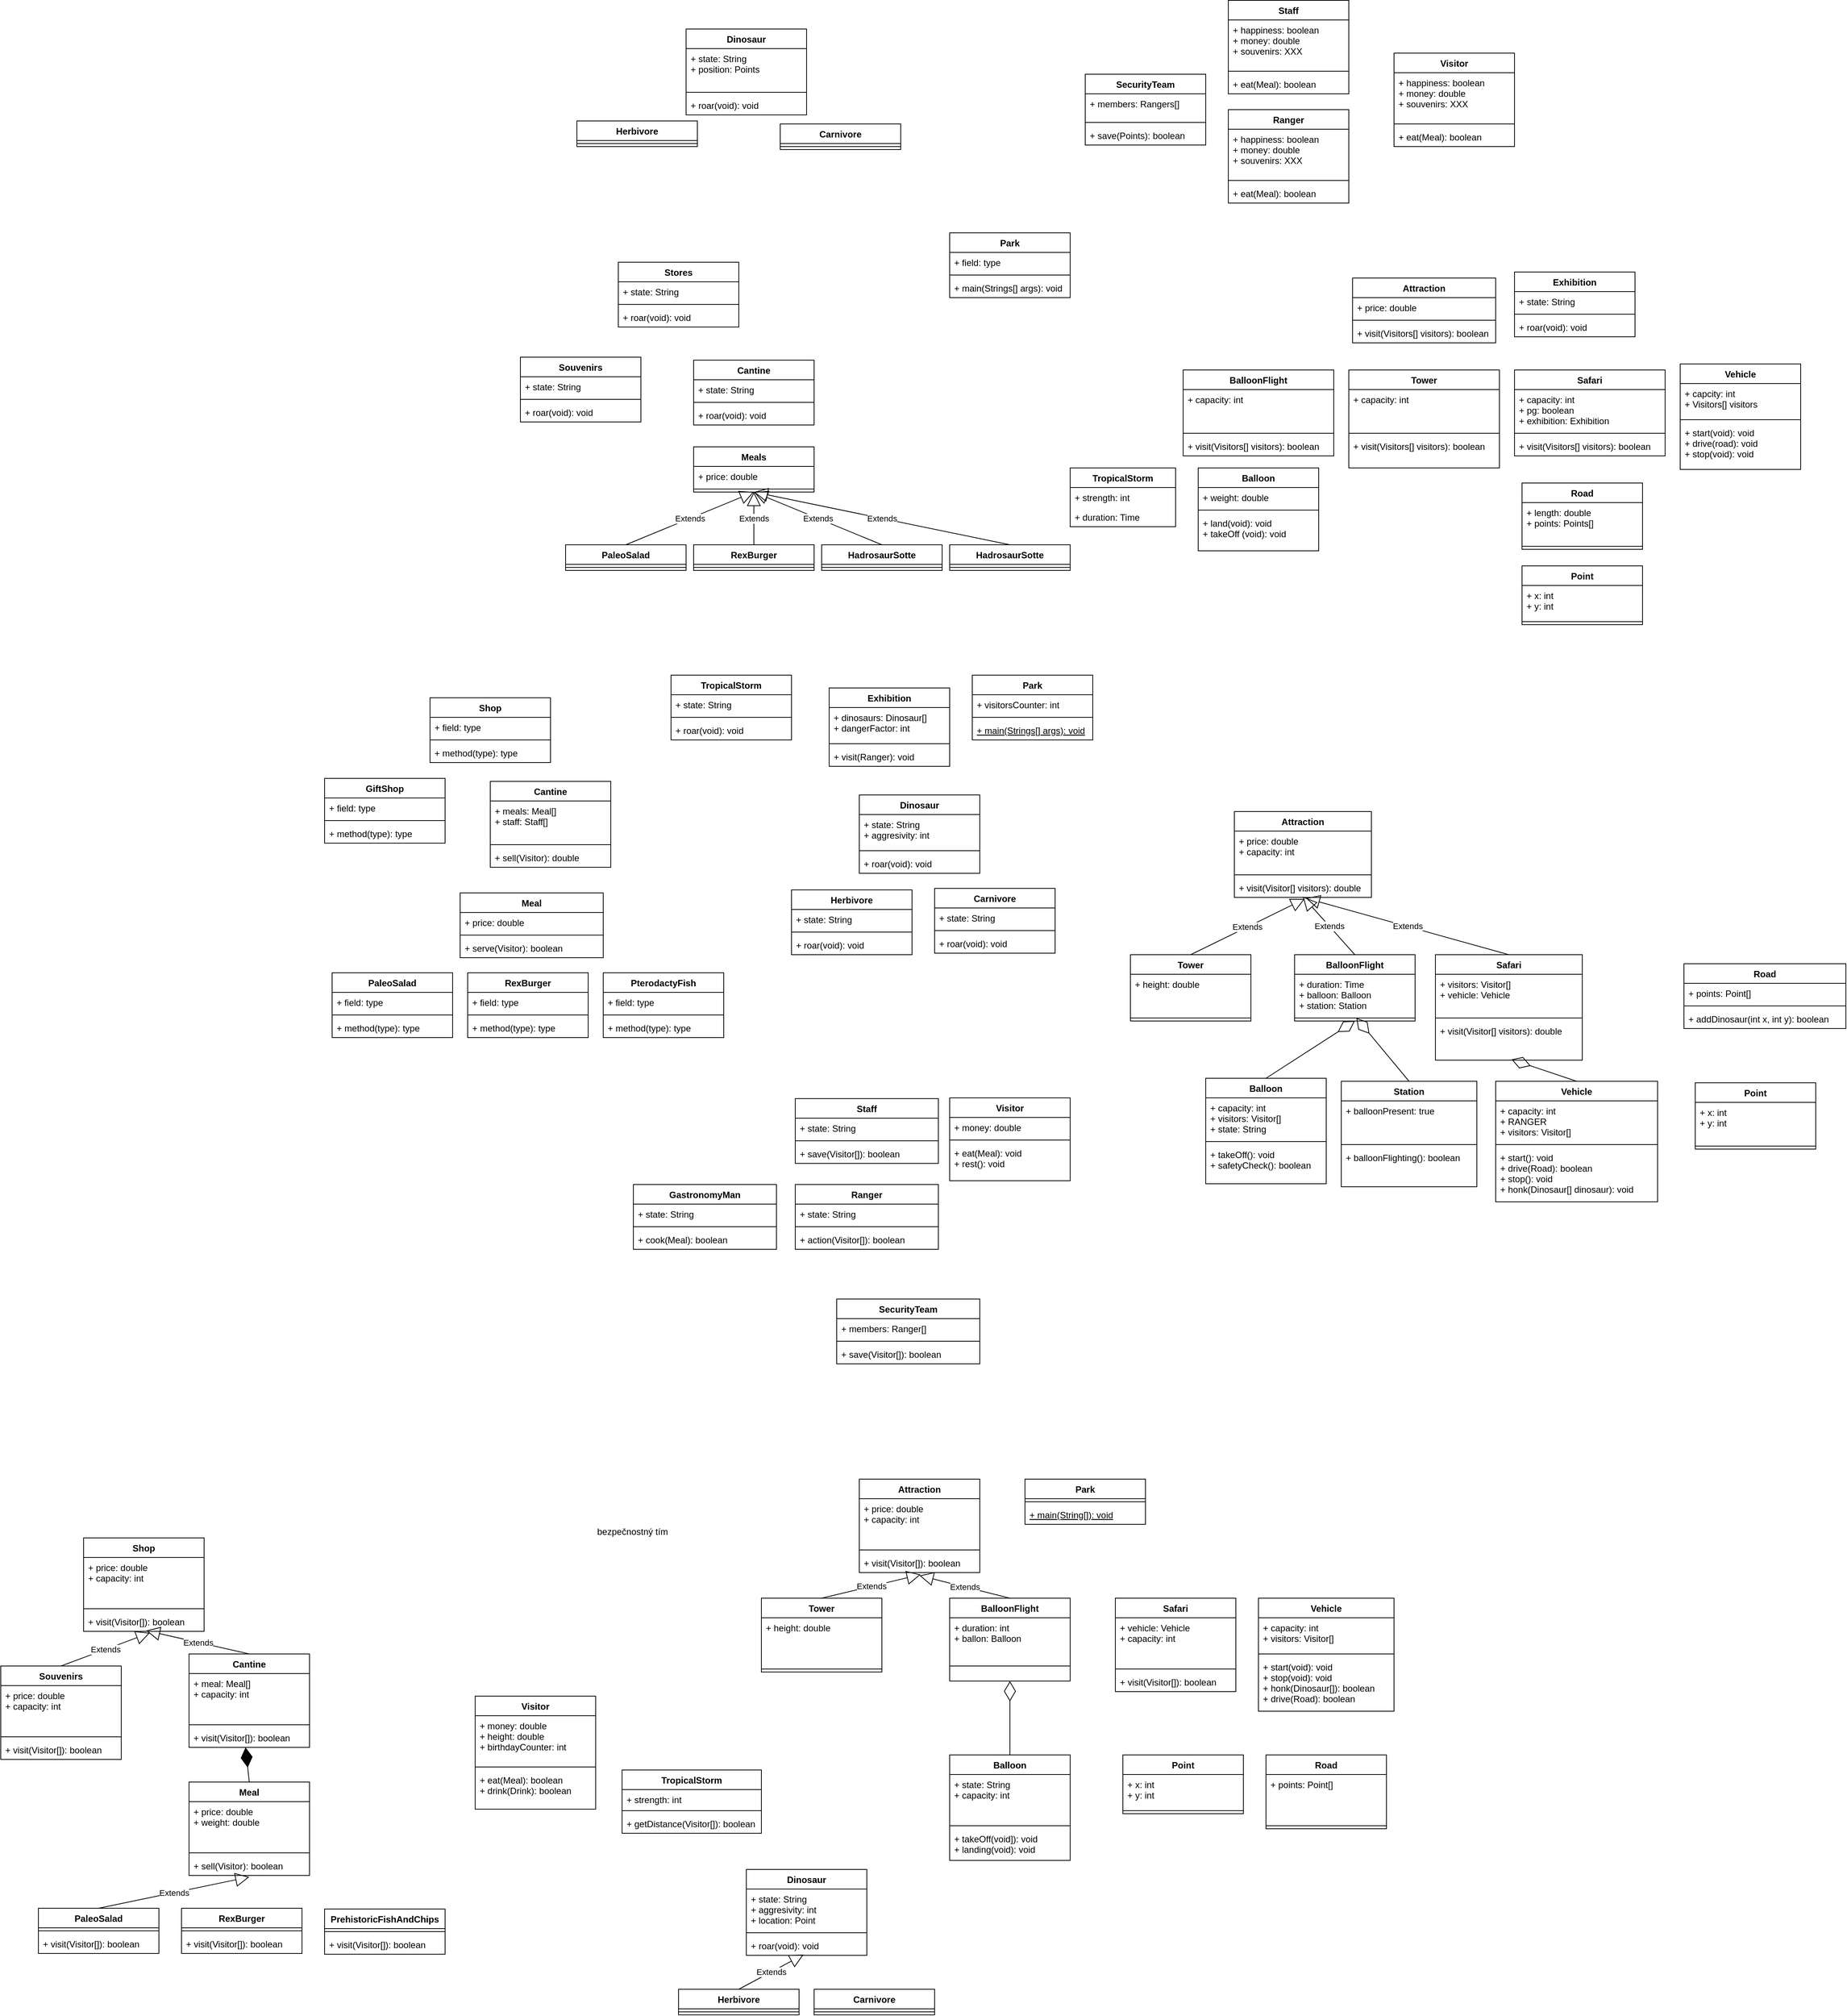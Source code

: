 <mxfile version="12.1.0" type="device" pages="1"><diagram id="TRfzCYNE96BiVoant1zV" name="Page-1"><mxGraphModel dx="2412" dy="1513" grid="1" gridSize="10" guides="1" tooltips="1" connect="1" arrows="1" fold="1" page="1" pageScale="1" pageWidth="850" pageHeight="1100" math="0" shadow="0"><root><mxCell id="0"/><mxCell id="1" parent="0"/><mxCell id="T6JnARXuqjXHVgVzCeqS-6" value="Dinosaur" style="swimlane;fontStyle=1;align=center;verticalAlign=top;childLayout=stackLayout;horizontal=1;startSize=26;horizontalStack=0;resizeParent=1;resizeParentMax=0;resizeLast=0;collapsible=1;marginBottom=0;" vertex="1" parent="1"><mxGeometry x="-50" y="-102.5" width="160" height="114" as="geometry"/></mxCell><mxCell id="T6JnARXuqjXHVgVzCeqS-7" value="+ state: String&#10;+ position: Points" style="text;strokeColor=none;fillColor=none;align=left;verticalAlign=top;spacingLeft=4;spacingRight=4;overflow=hidden;rotatable=0;points=[[0,0.5],[1,0.5]];portConstraint=eastwest;" vertex="1" parent="T6JnARXuqjXHVgVzCeqS-6"><mxGeometry y="26" width="160" height="54" as="geometry"/></mxCell><mxCell id="T6JnARXuqjXHVgVzCeqS-8" value="" style="line;strokeWidth=1;fillColor=none;align=left;verticalAlign=middle;spacingTop=-1;spacingLeft=3;spacingRight=3;rotatable=0;labelPosition=right;points=[];portConstraint=eastwest;" vertex="1" parent="T6JnARXuqjXHVgVzCeqS-6"><mxGeometry y="80" width="160" height="8" as="geometry"/></mxCell><mxCell id="T6JnARXuqjXHVgVzCeqS-9" value="+ roar(void): void" style="text;strokeColor=none;fillColor=none;align=left;verticalAlign=top;spacingLeft=4;spacingRight=4;overflow=hidden;rotatable=0;points=[[0,0.5],[1,0.5]];portConstraint=eastwest;" vertex="1" parent="T6JnARXuqjXHVgVzCeqS-6"><mxGeometry y="88" width="160" height="26" as="geometry"/></mxCell><mxCell id="T6JnARXuqjXHVgVzCeqS-11" value="Attraction" style="swimlane;fontStyle=1;align=center;verticalAlign=top;childLayout=stackLayout;horizontal=1;startSize=26;horizontalStack=0;resizeParent=1;resizeParentMax=0;resizeLast=0;collapsible=1;marginBottom=0;" vertex="1" parent="1"><mxGeometry x="835" y="228" width="190" height="86" as="geometry"/></mxCell><mxCell id="T6JnARXuqjXHVgVzCeqS-12" value="+ price: double" style="text;strokeColor=none;fillColor=none;align=left;verticalAlign=top;spacingLeft=4;spacingRight=4;overflow=hidden;rotatable=0;points=[[0,0.5],[1,0.5]];portConstraint=eastwest;" vertex="1" parent="T6JnARXuqjXHVgVzCeqS-11"><mxGeometry y="26" width="190" height="26" as="geometry"/></mxCell><mxCell id="T6JnARXuqjXHVgVzCeqS-13" value="" style="line;strokeWidth=1;fillColor=none;align=left;verticalAlign=middle;spacingTop=-1;spacingLeft=3;spacingRight=3;rotatable=0;labelPosition=right;points=[];portConstraint=eastwest;" vertex="1" parent="T6JnARXuqjXHVgVzCeqS-11"><mxGeometry y="52" width="190" height="8" as="geometry"/></mxCell><mxCell id="T6JnARXuqjXHVgVzCeqS-14" value="+ visit(Visitors[] visitors): boolean" style="text;strokeColor=none;fillColor=none;align=left;verticalAlign=top;spacingLeft=4;spacingRight=4;overflow=hidden;rotatable=0;points=[[0,0.5],[1,0.5]];portConstraint=eastwest;" vertex="1" parent="T6JnARXuqjXHVgVzCeqS-11"><mxGeometry y="60" width="190" height="26" as="geometry"/></mxCell><mxCell id="T6JnARXuqjXHVgVzCeqS-15" value="Park" style="swimlane;fontStyle=1;align=center;verticalAlign=top;childLayout=stackLayout;horizontal=1;startSize=26;horizontalStack=0;resizeParent=1;resizeParentMax=0;resizeLast=0;collapsible=1;marginBottom=0;" vertex="1" parent="1"><mxGeometry x="300" y="168" width="160" height="86" as="geometry"/></mxCell><mxCell id="T6JnARXuqjXHVgVzCeqS-16" value="+ field: type" style="text;strokeColor=none;fillColor=none;align=left;verticalAlign=top;spacingLeft=4;spacingRight=4;overflow=hidden;rotatable=0;points=[[0,0.5],[1,0.5]];portConstraint=eastwest;" vertex="1" parent="T6JnARXuqjXHVgVzCeqS-15"><mxGeometry y="26" width="160" height="26" as="geometry"/></mxCell><mxCell id="T6JnARXuqjXHVgVzCeqS-17" value="" style="line;strokeWidth=1;fillColor=none;align=left;verticalAlign=middle;spacingTop=-1;spacingLeft=3;spacingRight=3;rotatable=0;labelPosition=right;points=[];portConstraint=eastwest;" vertex="1" parent="T6JnARXuqjXHVgVzCeqS-15"><mxGeometry y="52" width="160" height="8" as="geometry"/></mxCell><mxCell id="T6JnARXuqjXHVgVzCeqS-18" value="+ main(Strings[] args): void" style="text;strokeColor=none;fillColor=none;align=left;verticalAlign=top;spacingLeft=4;spacingRight=4;overflow=hidden;rotatable=0;points=[[0,0.5],[1,0.5]];portConstraint=eastwest;" vertex="1" parent="T6JnARXuqjXHVgVzCeqS-15"><mxGeometry y="60" width="160" height="26" as="geometry"/></mxCell><mxCell id="T6JnARXuqjXHVgVzCeqS-19" value="Tower" style="swimlane;fontStyle=1;align=center;verticalAlign=top;childLayout=stackLayout;horizontal=1;startSize=26;horizontalStack=0;resizeParent=1;resizeParentMax=0;resizeLast=0;collapsible=1;marginBottom=0;" vertex="1" parent="1"><mxGeometry x="830" y="350" width="200" height="130" as="geometry"/></mxCell><mxCell id="T6JnARXuqjXHVgVzCeqS-20" value="+ capacity: int" style="text;strokeColor=none;fillColor=none;align=left;verticalAlign=top;spacingLeft=4;spacingRight=4;overflow=hidden;rotatable=0;points=[[0,0.5],[1,0.5]];portConstraint=eastwest;" vertex="1" parent="T6JnARXuqjXHVgVzCeqS-19"><mxGeometry y="26" width="200" height="54" as="geometry"/></mxCell><mxCell id="T6JnARXuqjXHVgVzCeqS-21" value="" style="line;strokeWidth=1;fillColor=none;align=left;verticalAlign=middle;spacingTop=-1;spacingLeft=3;spacingRight=3;rotatable=0;labelPosition=right;points=[];portConstraint=eastwest;" vertex="1" parent="T6JnARXuqjXHVgVzCeqS-19"><mxGeometry y="80" width="200" height="8" as="geometry"/></mxCell><mxCell id="T6JnARXuqjXHVgVzCeqS-22" value="+ visit(Visitors[] visitors): boolean" style="text;strokeColor=none;fillColor=none;align=left;verticalAlign=top;spacingLeft=4;spacingRight=4;overflow=hidden;rotatable=0;points=[[0,0.5],[1,0.5]];portConstraint=eastwest;" vertex="1" parent="T6JnARXuqjXHVgVzCeqS-19"><mxGeometry y="88" width="200" height="42" as="geometry"/></mxCell><mxCell id="T6JnARXuqjXHVgVzCeqS-29" value="BalloonFlight" style="swimlane;fontStyle=1;align=center;verticalAlign=top;childLayout=stackLayout;horizontal=1;startSize=26;horizontalStack=0;resizeParent=1;resizeParentMax=0;resizeLast=0;collapsible=1;marginBottom=0;" vertex="1" parent="1"><mxGeometry x="610" y="350" width="200" height="114" as="geometry"/></mxCell><mxCell id="T6JnARXuqjXHVgVzCeqS-30" value="+ capacity: int" style="text;strokeColor=none;fillColor=none;align=left;verticalAlign=top;spacingLeft=4;spacingRight=4;overflow=hidden;rotatable=0;points=[[0,0.5],[1,0.5]];portConstraint=eastwest;" vertex="1" parent="T6JnARXuqjXHVgVzCeqS-29"><mxGeometry y="26" width="200" height="54" as="geometry"/></mxCell><mxCell id="T6JnARXuqjXHVgVzCeqS-31" value="" style="line;strokeWidth=1;fillColor=none;align=left;verticalAlign=middle;spacingTop=-1;spacingLeft=3;spacingRight=3;rotatable=0;labelPosition=right;points=[];portConstraint=eastwest;" vertex="1" parent="T6JnARXuqjXHVgVzCeqS-29"><mxGeometry y="80" width="200" height="8" as="geometry"/></mxCell><mxCell id="T6JnARXuqjXHVgVzCeqS-32" value="+ visit(Visitors[] visitors): boolean" style="text;strokeColor=none;fillColor=none;align=left;verticalAlign=top;spacingLeft=4;spacingRight=4;overflow=hidden;rotatable=0;points=[[0,0.5],[1,0.5]];portConstraint=eastwest;" vertex="1" parent="T6JnARXuqjXHVgVzCeqS-29"><mxGeometry y="88" width="200" height="26" as="geometry"/></mxCell><mxCell id="T6JnARXuqjXHVgVzCeqS-33" value="Balloon" style="swimlane;fontStyle=1;align=center;verticalAlign=top;childLayout=stackLayout;horizontal=1;startSize=26;horizontalStack=0;resizeParent=1;resizeParentMax=0;resizeLast=0;collapsible=1;marginBottom=0;" vertex="1" parent="1"><mxGeometry x="630" y="480" width="160" height="110" as="geometry"/></mxCell><mxCell id="T6JnARXuqjXHVgVzCeqS-34" value="+ weight: double" style="text;strokeColor=none;fillColor=none;align=left;verticalAlign=top;spacingLeft=4;spacingRight=4;overflow=hidden;rotatable=0;points=[[0,0.5],[1,0.5]];portConstraint=eastwest;" vertex="1" parent="T6JnARXuqjXHVgVzCeqS-33"><mxGeometry y="26" width="160" height="26" as="geometry"/></mxCell><mxCell id="T6JnARXuqjXHVgVzCeqS-35" value="" style="line;strokeWidth=1;fillColor=none;align=left;verticalAlign=middle;spacingTop=-1;spacingLeft=3;spacingRight=3;rotatable=0;labelPosition=right;points=[];portConstraint=eastwest;" vertex="1" parent="T6JnARXuqjXHVgVzCeqS-33"><mxGeometry y="52" width="160" height="8" as="geometry"/></mxCell><mxCell id="T6JnARXuqjXHVgVzCeqS-36" value="+ land(void): void&#10;+ takeOff (void): void" style="text;strokeColor=none;fillColor=none;align=left;verticalAlign=top;spacingLeft=4;spacingRight=4;overflow=hidden;rotatable=0;points=[[0,0.5],[1,0.5]];portConstraint=eastwest;" vertex="1" parent="T6JnARXuqjXHVgVzCeqS-33"><mxGeometry y="60" width="160" height="50" as="geometry"/></mxCell><mxCell id="T6JnARXuqjXHVgVzCeqS-41" value="TropicalStorm" style="swimlane;fontStyle=1;childLayout=stackLayout;horizontal=1;startSize=26;fillColor=none;horizontalStack=0;resizeParent=1;resizeParentMax=0;resizeLast=0;collapsible=1;marginBottom=0;" vertex="1" parent="1"><mxGeometry x="460" y="480" width="140" height="78" as="geometry"/></mxCell><mxCell id="T6JnARXuqjXHVgVzCeqS-42" value="+ strength: int" style="text;strokeColor=none;fillColor=none;align=left;verticalAlign=top;spacingLeft=4;spacingRight=4;overflow=hidden;rotatable=0;points=[[0,0.5],[1,0.5]];portConstraint=eastwest;" vertex="1" parent="T6JnARXuqjXHVgVzCeqS-41"><mxGeometry y="26" width="140" height="26" as="geometry"/></mxCell><mxCell id="T6JnARXuqjXHVgVzCeqS-43" value="+ duration: Time" style="text;strokeColor=none;fillColor=none;align=left;verticalAlign=top;spacingLeft=4;spacingRight=4;overflow=hidden;rotatable=0;points=[[0,0.5],[1,0.5]];portConstraint=eastwest;" vertex="1" parent="T6JnARXuqjXHVgVzCeqS-41"><mxGeometry y="52" width="140" height="26" as="geometry"/></mxCell><mxCell id="T6JnARXuqjXHVgVzCeqS-45" value="Safari" style="swimlane;fontStyle=1;align=center;verticalAlign=top;childLayout=stackLayout;horizontal=1;startSize=26;horizontalStack=0;resizeParent=1;resizeParentMax=0;resizeLast=0;collapsible=1;marginBottom=0;" vertex="1" parent="1"><mxGeometry x="1050" y="350" width="200" height="114" as="geometry"/></mxCell><mxCell id="T6JnARXuqjXHVgVzCeqS-46" value="+ capacity: int&#10;+ pg: boolean&#10;+ exhibition: Exhibition" style="text;strokeColor=none;fillColor=none;align=left;verticalAlign=top;spacingLeft=4;spacingRight=4;overflow=hidden;rotatable=0;points=[[0,0.5],[1,0.5]];portConstraint=eastwest;" vertex="1" parent="T6JnARXuqjXHVgVzCeqS-45"><mxGeometry y="26" width="200" height="54" as="geometry"/></mxCell><mxCell id="T6JnARXuqjXHVgVzCeqS-47" value="" style="line;strokeWidth=1;fillColor=none;align=left;verticalAlign=middle;spacingTop=-1;spacingLeft=3;spacingRight=3;rotatable=0;labelPosition=right;points=[];portConstraint=eastwest;" vertex="1" parent="T6JnARXuqjXHVgVzCeqS-45"><mxGeometry y="80" width="200" height="8" as="geometry"/></mxCell><mxCell id="T6JnARXuqjXHVgVzCeqS-48" value="+ visit(Visitors[] visitors): boolean" style="text;strokeColor=none;fillColor=none;align=left;verticalAlign=top;spacingLeft=4;spacingRight=4;overflow=hidden;rotatable=0;points=[[0,0.5],[1,0.5]];portConstraint=eastwest;" vertex="1" parent="T6JnARXuqjXHVgVzCeqS-45"><mxGeometry y="88" width="200" height="26" as="geometry"/></mxCell><mxCell id="T6JnARXuqjXHVgVzCeqS-51" value="Herbivore" style="swimlane;fontStyle=1;align=center;verticalAlign=top;childLayout=stackLayout;horizontal=1;startSize=26;horizontalStack=0;resizeParent=1;resizeParentMax=0;resizeLast=0;collapsible=1;marginBottom=0;" vertex="1" parent="1"><mxGeometry x="-195" y="19.5" width="160" height="34" as="geometry"/></mxCell><mxCell id="T6JnARXuqjXHVgVzCeqS-53" value="" style="line;strokeWidth=1;fillColor=none;align=left;verticalAlign=middle;spacingTop=-1;spacingLeft=3;spacingRight=3;rotatable=0;labelPosition=right;points=[];portConstraint=eastwest;" vertex="1" parent="T6JnARXuqjXHVgVzCeqS-51"><mxGeometry y="26" width="160" height="8" as="geometry"/></mxCell><mxCell id="T6JnARXuqjXHVgVzCeqS-55" value="Carnivore" style="swimlane;fontStyle=1;align=center;verticalAlign=top;childLayout=stackLayout;horizontal=1;startSize=26;horizontalStack=0;resizeParent=1;resizeParentMax=0;resizeLast=0;collapsible=1;marginBottom=0;" vertex="1" parent="1"><mxGeometry x="75" y="23.5" width="160" height="34" as="geometry"/></mxCell><mxCell id="T6JnARXuqjXHVgVzCeqS-57" value="" style="line;strokeWidth=1;fillColor=none;align=left;verticalAlign=middle;spacingTop=-1;spacingLeft=3;spacingRight=3;rotatable=0;labelPosition=right;points=[];portConstraint=eastwest;" vertex="1" parent="T6JnARXuqjXHVgVzCeqS-55"><mxGeometry y="26" width="160" height="8" as="geometry"/></mxCell><mxCell id="T6JnARXuqjXHVgVzCeqS-59" value="Road" style="swimlane;fontStyle=1;align=center;verticalAlign=top;childLayout=stackLayout;horizontal=1;startSize=26;horizontalStack=0;resizeParent=1;resizeParentMax=0;resizeLast=0;collapsible=1;marginBottom=0;" vertex="1" parent="1"><mxGeometry x="1060" y="500" width="160" height="88" as="geometry"/></mxCell><mxCell id="T6JnARXuqjXHVgVzCeqS-60" value="+ length: double&#10;+ points: Points[] " style="text;strokeColor=none;fillColor=none;align=left;verticalAlign=top;spacingLeft=4;spacingRight=4;overflow=hidden;rotatable=0;points=[[0,0.5],[1,0.5]];portConstraint=eastwest;" vertex="1" parent="T6JnARXuqjXHVgVzCeqS-59"><mxGeometry y="26" width="160" height="54" as="geometry"/></mxCell><mxCell id="T6JnARXuqjXHVgVzCeqS-61" value="" style="line;strokeWidth=1;fillColor=none;align=left;verticalAlign=middle;spacingTop=-1;spacingLeft=3;spacingRight=3;rotatable=0;labelPosition=right;points=[];portConstraint=eastwest;" vertex="1" parent="T6JnARXuqjXHVgVzCeqS-59"><mxGeometry y="80" width="160" height="8" as="geometry"/></mxCell><mxCell id="T6JnARXuqjXHVgVzCeqS-63" value="Vehicle" style="swimlane;fontStyle=1;align=center;verticalAlign=top;childLayout=stackLayout;horizontal=1;startSize=26;horizontalStack=0;resizeParent=1;resizeParentMax=0;resizeLast=0;collapsible=1;marginBottom=0;" vertex="1" parent="1"><mxGeometry x="1270" y="342" width="160" height="140" as="geometry"/></mxCell><mxCell id="T6JnARXuqjXHVgVzCeqS-64" value="+ capcity: int&#10;+ Visitors[] visitors" style="text;strokeColor=none;fillColor=none;align=left;verticalAlign=top;spacingLeft=4;spacingRight=4;overflow=hidden;rotatable=0;points=[[0,0.5],[1,0.5]];portConstraint=eastwest;" vertex="1" parent="T6JnARXuqjXHVgVzCeqS-63"><mxGeometry y="26" width="160" height="44" as="geometry"/></mxCell><mxCell id="T6JnARXuqjXHVgVzCeqS-65" value="" style="line;strokeWidth=1;fillColor=none;align=left;verticalAlign=middle;spacingTop=-1;spacingLeft=3;spacingRight=3;rotatable=0;labelPosition=right;points=[];portConstraint=eastwest;" vertex="1" parent="T6JnARXuqjXHVgVzCeqS-63"><mxGeometry y="70" width="160" height="8" as="geometry"/></mxCell><mxCell id="T6JnARXuqjXHVgVzCeqS-66" value="+ start(void): void&#10;+ drive(road): void&#10;+ stop(void): void  " style="text;strokeColor=none;fillColor=none;align=left;verticalAlign=top;spacingLeft=4;spacingRight=4;overflow=hidden;rotatable=0;points=[[0,0.5],[1,0.5]];portConstraint=eastwest;" vertex="1" parent="T6JnARXuqjXHVgVzCeqS-63"><mxGeometry y="78" width="160" height="62" as="geometry"/></mxCell><mxCell id="T6JnARXuqjXHVgVzCeqS-67" value="Point" style="swimlane;fontStyle=1;align=center;verticalAlign=top;childLayout=stackLayout;horizontal=1;startSize=26;horizontalStack=0;resizeParent=1;resizeParentMax=0;resizeLast=0;collapsible=1;marginBottom=0;" vertex="1" parent="1"><mxGeometry x="1060" y="610" width="160" height="78" as="geometry"/></mxCell><mxCell id="T6JnARXuqjXHVgVzCeqS-68" value="+ x: int&#10;+ y: int " style="text;strokeColor=none;fillColor=none;align=left;verticalAlign=top;spacingLeft=4;spacingRight=4;overflow=hidden;rotatable=0;points=[[0,0.5],[1,0.5]];portConstraint=eastwest;" vertex="1" parent="T6JnARXuqjXHVgVzCeqS-67"><mxGeometry y="26" width="160" height="44" as="geometry"/></mxCell><mxCell id="T6JnARXuqjXHVgVzCeqS-69" value="" style="line;strokeWidth=1;fillColor=none;align=left;verticalAlign=middle;spacingTop=-1;spacingLeft=3;spacingRight=3;rotatable=0;labelPosition=right;points=[];portConstraint=eastwest;" vertex="1" parent="T6JnARXuqjXHVgVzCeqS-67"><mxGeometry y="70" width="160" height="8" as="geometry"/></mxCell><mxCell id="T6JnARXuqjXHVgVzCeqS-70" value="Stores" style="swimlane;fontStyle=1;align=center;verticalAlign=top;childLayout=stackLayout;horizontal=1;startSize=26;horizontalStack=0;resizeParent=1;resizeParentMax=0;resizeLast=0;collapsible=1;marginBottom=0;" vertex="1" parent="1"><mxGeometry x="-140" y="207" width="160" height="86" as="geometry"/></mxCell><mxCell id="T6JnARXuqjXHVgVzCeqS-71" value="+ state: String" style="text;strokeColor=none;fillColor=none;align=left;verticalAlign=top;spacingLeft=4;spacingRight=4;overflow=hidden;rotatable=0;points=[[0,0.5],[1,0.5]];portConstraint=eastwest;" vertex="1" parent="T6JnARXuqjXHVgVzCeqS-70"><mxGeometry y="26" width="160" height="26" as="geometry"/></mxCell><mxCell id="T6JnARXuqjXHVgVzCeqS-72" value="" style="line;strokeWidth=1;fillColor=none;align=left;verticalAlign=middle;spacingTop=-1;spacingLeft=3;spacingRight=3;rotatable=0;labelPosition=right;points=[];portConstraint=eastwest;" vertex="1" parent="T6JnARXuqjXHVgVzCeqS-70"><mxGeometry y="52" width="160" height="8" as="geometry"/></mxCell><mxCell id="T6JnARXuqjXHVgVzCeqS-73" value="+ roar(void): void" style="text;strokeColor=none;fillColor=none;align=left;verticalAlign=top;spacingLeft=4;spacingRight=4;overflow=hidden;rotatable=0;points=[[0,0.5],[1,0.5]];portConstraint=eastwest;" vertex="1" parent="T6JnARXuqjXHVgVzCeqS-70"><mxGeometry y="60" width="160" height="26" as="geometry"/></mxCell><mxCell id="T6JnARXuqjXHVgVzCeqS-74" value="Souvenirs" style="swimlane;fontStyle=1;align=center;verticalAlign=top;childLayout=stackLayout;horizontal=1;startSize=26;horizontalStack=0;resizeParent=1;resizeParentMax=0;resizeLast=0;collapsible=1;marginBottom=0;" vertex="1" parent="1"><mxGeometry x="-270" y="333" width="160" height="86" as="geometry"/></mxCell><mxCell id="T6JnARXuqjXHVgVzCeqS-75" value="+ state: String" style="text;strokeColor=none;fillColor=none;align=left;verticalAlign=top;spacingLeft=4;spacingRight=4;overflow=hidden;rotatable=0;points=[[0,0.5],[1,0.5]];portConstraint=eastwest;" vertex="1" parent="T6JnARXuqjXHVgVzCeqS-74"><mxGeometry y="26" width="160" height="26" as="geometry"/></mxCell><mxCell id="T6JnARXuqjXHVgVzCeqS-76" value="" style="line;strokeWidth=1;fillColor=none;align=left;verticalAlign=middle;spacingTop=-1;spacingLeft=3;spacingRight=3;rotatable=0;labelPosition=right;points=[];portConstraint=eastwest;" vertex="1" parent="T6JnARXuqjXHVgVzCeqS-74"><mxGeometry y="52" width="160" height="8" as="geometry"/></mxCell><mxCell id="T6JnARXuqjXHVgVzCeqS-77" value="+ roar(void): void" style="text;strokeColor=none;fillColor=none;align=left;verticalAlign=top;spacingLeft=4;spacingRight=4;overflow=hidden;rotatable=0;points=[[0,0.5],[1,0.5]];portConstraint=eastwest;" vertex="1" parent="T6JnARXuqjXHVgVzCeqS-74"><mxGeometry y="60" width="160" height="26" as="geometry"/></mxCell><mxCell id="T6JnARXuqjXHVgVzCeqS-78" value="Cantine" style="swimlane;fontStyle=1;align=center;verticalAlign=top;childLayout=stackLayout;horizontal=1;startSize=26;horizontalStack=0;resizeParent=1;resizeParentMax=0;resizeLast=0;collapsible=1;marginBottom=0;" vertex="1" parent="1"><mxGeometry x="-40" y="337" width="160" height="86" as="geometry"/></mxCell><mxCell id="T6JnARXuqjXHVgVzCeqS-79" value="+ state: String" style="text;strokeColor=none;fillColor=none;align=left;verticalAlign=top;spacingLeft=4;spacingRight=4;overflow=hidden;rotatable=0;points=[[0,0.5],[1,0.5]];portConstraint=eastwest;" vertex="1" parent="T6JnARXuqjXHVgVzCeqS-78"><mxGeometry y="26" width="160" height="26" as="geometry"/></mxCell><mxCell id="T6JnARXuqjXHVgVzCeqS-80" value="" style="line;strokeWidth=1;fillColor=none;align=left;verticalAlign=middle;spacingTop=-1;spacingLeft=3;spacingRight=3;rotatable=0;labelPosition=right;points=[];portConstraint=eastwest;" vertex="1" parent="T6JnARXuqjXHVgVzCeqS-78"><mxGeometry y="52" width="160" height="8" as="geometry"/></mxCell><mxCell id="T6JnARXuqjXHVgVzCeqS-81" value="+ roar(void): void" style="text;strokeColor=none;fillColor=none;align=left;verticalAlign=top;spacingLeft=4;spacingRight=4;overflow=hidden;rotatable=0;points=[[0,0.5],[1,0.5]];portConstraint=eastwest;" vertex="1" parent="T6JnARXuqjXHVgVzCeqS-78"><mxGeometry y="60" width="160" height="26" as="geometry"/></mxCell><mxCell id="T6JnARXuqjXHVgVzCeqS-82" value="Meals" style="swimlane;fontStyle=1;align=center;verticalAlign=top;childLayout=stackLayout;horizontal=1;startSize=26;horizontalStack=0;resizeParent=1;resizeParentMax=0;resizeLast=0;collapsible=1;marginBottom=0;" vertex="1" parent="1"><mxGeometry x="-40" y="452" width="160" height="60" as="geometry"/></mxCell><mxCell id="T6JnARXuqjXHVgVzCeqS-83" value="+ price: double" style="text;strokeColor=none;fillColor=none;align=left;verticalAlign=top;spacingLeft=4;spacingRight=4;overflow=hidden;rotatable=0;points=[[0,0.5],[1,0.5]];portConstraint=eastwest;" vertex="1" parent="T6JnARXuqjXHVgVzCeqS-82"><mxGeometry y="26" width="160" height="26" as="geometry"/></mxCell><mxCell id="T6JnARXuqjXHVgVzCeqS-84" value="" style="line;strokeWidth=1;fillColor=none;align=left;verticalAlign=middle;spacingTop=-1;spacingLeft=3;spacingRight=3;rotatable=0;labelPosition=right;points=[];portConstraint=eastwest;" vertex="1" parent="T6JnARXuqjXHVgVzCeqS-82"><mxGeometry y="52" width="160" height="8" as="geometry"/></mxCell><mxCell id="T6JnARXuqjXHVgVzCeqS-86" value="PaleoSalad" style="swimlane;fontStyle=1;align=center;verticalAlign=top;childLayout=stackLayout;horizontal=1;startSize=26;horizontalStack=0;resizeParent=1;resizeParentMax=0;resizeLast=0;collapsible=1;marginBottom=0;" vertex="1" parent="1"><mxGeometry x="-210" y="582" width="160" height="34" as="geometry"/></mxCell><mxCell id="T6JnARXuqjXHVgVzCeqS-88" value="" style="line;strokeWidth=1;fillColor=none;align=left;verticalAlign=middle;spacingTop=-1;spacingLeft=3;spacingRight=3;rotatable=0;labelPosition=right;points=[];portConstraint=eastwest;" vertex="1" parent="T6JnARXuqjXHVgVzCeqS-86"><mxGeometry y="26" width="160" height="8" as="geometry"/></mxCell><mxCell id="T6JnARXuqjXHVgVzCeqS-90" value="RexBurger" style="swimlane;fontStyle=1;align=center;verticalAlign=top;childLayout=stackLayout;horizontal=1;startSize=26;horizontalStack=0;resizeParent=1;resizeParentMax=0;resizeLast=0;collapsible=1;marginBottom=0;" vertex="1" parent="1"><mxGeometry x="-40" y="582" width="160" height="34" as="geometry"/></mxCell><mxCell id="T6JnARXuqjXHVgVzCeqS-92" value="" style="line;strokeWidth=1;fillColor=none;align=left;verticalAlign=middle;spacingTop=-1;spacingLeft=3;spacingRight=3;rotatable=0;labelPosition=right;points=[];portConstraint=eastwest;" vertex="1" parent="T6JnARXuqjXHVgVzCeqS-90"><mxGeometry y="26" width="160" height="8" as="geometry"/></mxCell><mxCell id="T6JnARXuqjXHVgVzCeqS-94" value="HadrosaurSotte" style="swimlane;fontStyle=1;align=center;verticalAlign=top;childLayout=stackLayout;horizontal=1;startSize=26;horizontalStack=0;resizeParent=1;resizeParentMax=0;resizeLast=0;collapsible=1;marginBottom=0;" vertex="1" parent="1"><mxGeometry x="130" y="582" width="160" height="34" as="geometry"/></mxCell><mxCell id="T6JnARXuqjXHVgVzCeqS-96" value="" style="line;strokeWidth=1;fillColor=none;align=left;verticalAlign=middle;spacingTop=-1;spacingLeft=3;spacingRight=3;rotatable=0;labelPosition=right;points=[];portConstraint=eastwest;" vertex="1" parent="T6JnARXuqjXHVgVzCeqS-94"><mxGeometry y="26" width="160" height="8" as="geometry"/></mxCell><mxCell id="T6JnARXuqjXHVgVzCeqS-98" value="HadrosaurSotte" style="swimlane;fontStyle=1;align=center;verticalAlign=top;childLayout=stackLayout;horizontal=1;startSize=26;horizontalStack=0;resizeParent=1;resizeParentMax=0;resizeLast=0;collapsible=1;marginBottom=0;" vertex="1" parent="1"><mxGeometry x="300" y="582" width="160" height="34" as="geometry"/></mxCell><mxCell id="T6JnARXuqjXHVgVzCeqS-100" value="" style="line;strokeWidth=1;fillColor=none;align=left;verticalAlign=middle;spacingTop=-1;spacingLeft=3;spacingRight=3;rotatable=0;labelPosition=right;points=[];portConstraint=eastwest;" vertex="1" parent="T6JnARXuqjXHVgVzCeqS-98"><mxGeometry y="26" width="160" height="8" as="geometry"/></mxCell><mxCell id="T6JnARXuqjXHVgVzCeqS-102" value="Extends" style="endArrow=block;endSize=16;endFill=0;html=1;exitX=0.5;exitY=0;exitDx=0;exitDy=0;entryX=0.5;entryY=1;entryDx=0;entryDy=0;" edge="1" parent="1" source="T6JnARXuqjXHVgVzCeqS-86" target="T6JnARXuqjXHVgVzCeqS-82"><mxGeometry width="160" relative="1" as="geometry"><mxPoint x="-300" y="502" as="sourcePoint"/><mxPoint x="-140" y="502" as="targetPoint"/></mxGeometry></mxCell><mxCell id="T6JnARXuqjXHVgVzCeqS-103" value="Extends" style="endArrow=block;endSize=16;endFill=0;html=1;exitX=0.5;exitY=0;exitDx=0;exitDy=0;entryX=0.5;entryY=1;entryDx=0;entryDy=0;" edge="1" parent="1" source="T6JnARXuqjXHVgVzCeqS-90" target="T6JnARXuqjXHVgVzCeqS-82"><mxGeometry width="160" relative="1" as="geometry"><mxPoint x="180" y="504" as="sourcePoint"/><mxPoint x="350" y="434" as="targetPoint"/></mxGeometry></mxCell><mxCell id="T6JnARXuqjXHVgVzCeqS-105" value="Visitor" style="swimlane;fontStyle=1;align=center;verticalAlign=top;childLayout=stackLayout;horizontal=1;startSize=26;horizontalStack=0;resizeParent=1;resizeParentMax=0;resizeLast=0;collapsible=1;marginBottom=0;" vertex="1" parent="1"><mxGeometry x="890" y="-70.5" width="160" height="124" as="geometry"/></mxCell><mxCell id="T6JnARXuqjXHVgVzCeqS-106" value="+ happiness: boolean&#10;+ money: double&#10;+ souvenirs: XXX" style="text;strokeColor=none;fillColor=none;align=left;verticalAlign=top;spacingLeft=4;spacingRight=4;overflow=hidden;rotatable=0;points=[[0,0.5],[1,0.5]];portConstraint=eastwest;" vertex="1" parent="T6JnARXuqjXHVgVzCeqS-105"><mxGeometry y="26" width="160" height="64" as="geometry"/></mxCell><mxCell id="T6JnARXuqjXHVgVzCeqS-107" value="" style="line;strokeWidth=1;fillColor=none;align=left;verticalAlign=middle;spacingTop=-1;spacingLeft=3;spacingRight=3;rotatable=0;labelPosition=right;points=[];portConstraint=eastwest;" vertex="1" parent="T6JnARXuqjXHVgVzCeqS-105"><mxGeometry y="90" width="160" height="8" as="geometry"/></mxCell><mxCell id="T6JnARXuqjXHVgVzCeqS-108" value="+ eat(Meal): boolean" style="text;strokeColor=none;fillColor=none;align=left;verticalAlign=top;spacingLeft=4;spacingRight=4;overflow=hidden;rotatable=0;points=[[0,0.5],[1,0.5]];portConstraint=eastwest;" vertex="1" parent="T6JnARXuqjXHVgVzCeqS-105"><mxGeometry y="98" width="160" height="26" as="geometry"/></mxCell><mxCell id="T6JnARXuqjXHVgVzCeqS-109" value="Extends" style="endArrow=block;endSize=16;endFill=0;html=1;exitX=0.5;exitY=0;exitDx=0;exitDy=0;entryX=0.5;entryY=1;entryDx=0;entryDy=0;" edge="1" parent="1" source="T6JnARXuqjXHVgVzCeqS-94" target="T6JnARXuqjXHVgVzCeqS-82"><mxGeometry width="160" relative="1" as="geometry"><mxPoint x="220" y="402" as="sourcePoint"/><mxPoint x="380" y="402" as="targetPoint"/></mxGeometry></mxCell><mxCell id="T6JnARXuqjXHVgVzCeqS-110" value="Extends" style="endArrow=block;endSize=16;endFill=0;html=1;exitX=0.5;exitY=0;exitDx=0;exitDy=0;" edge="1" parent="1" source="T6JnARXuqjXHVgVzCeqS-98"><mxGeometry width="160" relative="1" as="geometry"><mxPoint x="220" y="502" as="sourcePoint"/><mxPoint x="40" y="512" as="targetPoint"/></mxGeometry></mxCell><mxCell id="T6JnARXuqjXHVgVzCeqS-111" value="Ranger" style="swimlane;fontStyle=1;align=center;verticalAlign=top;childLayout=stackLayout;horizontal=1;startSize=26;horizontalStack=0;resizeParent=1;resizeParentMax=0;resizeLast=0;collapsible=1;marginBottom=0;" vertex="1" parent="1"><mxGeometry x="670" y="4.5" width="160" height="124" as="geometry"/></mxCell><mxCell id="T6JnARXuqjXHVgVzCeqS-112" value="+ happiness: boolean&#10;+ money: double&#10;+ souvenirs: XXX" style="text;strokeColor=none;fillColor=none;align=left;verticalAlign=top;spacingLeft=4;spacingRight=4;overflow=hidden;rotatable=0;points=[[0,0.5],[1,0.5]];portConstraint=eastwest;" vertex="1" parent="T6JnARXuqjXHVgVzCeqS-111"><mxGeometry y="26" width="160" height="64" as="geometry"/></mxCell><mxCell id="T6JnARXuqjXHVgVzCeqS-113" value="" style="line;strokeWidth=1;fillColor=none;align=left;verticalAlign=middle;spacingTop=-1;spacingLeft=3;spacingRight=3;rotatable=0;labelPosition=right;points=[];portConstraint=eastwest;" vertex="1" parent="T6JnARXuqjXHVgVzCeqS-111"><mxGeometry y="90" width="160" height="8" as="geometry"/></mxCell><mxCell id="T6JnARXuqjXHVgVzCeqS-114" value="+ eat(Meal): boolean" style="text;strokeColor=none;fillColor=none;align=left;verticalAlign=top;spacingLeft=4;spacingRight=4;overflow=hidden;rotatable=0;points=[[0,0.5],[1,0.5]];portConstraint=eastwest;" vertex="1" parent="T6JnARXuqjXHVgVzCeqS-111"><mxGeometry y="98" width="160" height="26" as="geometry"/></mxCell><mxCell id="T6JnARXuqjXHVgVzCeqS-115" value="Staff" style="swimlane;fontStyle=1;align=center;verticalAlign=top;childLayout=stackLayout;horizontal=1;startSize=26;horizontalStack=0;resizeParent=1;resizeParentMax=0;resizeLast=0;collapsible=1;marginBottom=0;" vertex="1" parent="1"><mxGeometry x="670" y="-140.5" width="160" height="124" as="geometry"/></mxCell><mxCell id="T6JnARXuqjXHVgVzCeqS-116" value="+ happiness: boolean&#10;+ money: double&#10;+ souvenirs: XXX" style="text;strokeColor=none;fillColor=none;align=left;verticalAlign=top;spacingLeft=4;spacingRight=4;overflow=hidden;rotatable=0;points=[[0,0.5],[1,0.5]];portConstraint=eastwest;" vertex="1" parent="T6JnARXuqjXHVgVzCeqS-115"><mxGeometry y="26" width="160" height="64" as="geometry"/></mxCell><mxCell id="T6JnARXuqjXHVgVzCeqS-117" value="" style="line;strokeWidth=1;fillColor=none;align=left;verticalAlign=middle;spacingTop=-1;spacingLeft=3;spacingRight=3;rotatable=0;labelPosition=right;points=[];portConstraint=eastwest;" vertex="1" parent="T6JnARXuqjXHVgVzCeqS-115"><mxGeometry y="90" width="160" height="8" as="geometry"/></mxCell><mxCell id="T6JnARXuqjXHVgVzCeqS-118" value="+ eat(Meal): boolean" style="text;strokeColor=none;fillColor=none;align=left;verticalAlign=top;spacingLeft=4;spacingRight=4;overflow=hidden;rotatable=0;points=[[0,0.5],[1,0.5]];portConstraint=eastwest;" vertex="1" parent="T6JnARXuqjXHVgVzCeqS-115"><mxGeometry y="98" width="160" height="26" as="geometry"/></mxCell><mxCell id="T6JnARXuqjXHVgVzCeqS-119" value="SecurityTeam" style="swimlane;fontStyle=1;align=center;verticalAlign=top;childLayout=stackLayout;horizontal=1;startSize=26;horizontalStack=0;resizeParent=1;resizeParentMax=0;resizeLast=0;collapsible=1;marginBottom=0;" vertex="1" parent="1"><mxGeometry x="480" y="-42.5" width="160" height="94" as="geometry"/></mxCell><mxCell id="T6JnARXuqjXHVgVzCeqS-120" value="+ members: Rangers[]" style="text;strokeColor=none;fillColor=none;align=left;verticalAlign=top;spacingLeft=4;spacingRight=4;overflow=hidden;rotatable=0;points=[[0,0.5],[1,0.5]];portConstraint=eastwest;" vertex="1" parent="T6JnARXuqjXHVgVzCeqS-119"><mxGeometry y="26" width="160" height="34" as="geometry"/></mxCell><mxCell id="T6JnARXuqjXHVgVzCeqS-121" value="" style="line;strokeWidth=1;fillColor=none;align=left;verticalAlign=middle;spacingTop=-1;spacingLeft=3;spacingRight=3;rotatable=0;labelPosition=right;points=[];portConstraint=eastwest;" vertex="1" parent="T6JnARXuqjXHVgVzCeqS-119"><mxGeometry y="60" width="160" height="8" as="geometry"/></mxCell><mxCell id="T6JnARXuqjXHVgVzCeqS-122" value="+ save(Points): boolean" style="text;strokeColor=none;fillColor=none;align=left;verticalAlign=top;spacingLeft=4;spacingRight=4;overflow=hidden;rotatable=0;points=[[0,0.5],[1,0.5]];portConstraint=eastwest;" vertex="1" parent="T6JnARXuqjXHVgVzCeqS-119"><mxGeometry y="68" width="160" height="26" as="geometry"/></mxCell><mxCell id="T6JnARXuqjXHVgVzCeqS-133" value="Exhibition" style="swimlane;fontStyle=1;align=center;verticalAlign=top;childLayout=stackLayout;horizontal=1;startSize=26;horizontalStack=0;resizeParent=1;resizeParentMax=0;resizeLast=0;collapsible=1;marginBottom=0;" vertex="1" parent="1"><mxGeometry x="1050" y="220" width="160" height="86" as="geometry"/></mxCell><mxCell id="T6JnARXuqjXHVgVzCeqS-134" value="+ state: String" style="text;strokeColor=none;fillColor=none;align=left;verticalAlign=top;spacingLeft=4;spacingRight=4;overflow=hidden;rotatable=0;points=[[0,0.5],[1,0.5]];portConstraint=eastwest;" vertex="1" parent="T6JnARXuqjXHVgVzCeqS-133"><mxGeometry y="26" width="160" height="26" as="geometry"/></mxCell><mxCell id="T6JnARXuqjXHVgVzCeqS-135" value="" style="line;strokeWidth=1;fillColor=none;align=left;verticalAlign=middle;spacingTop=-1;spacingLeft=3;spacingRight=3;rotatable=0;labelPosition=right;points=[];portConstraint=eastwest;" vertex="1" parent="T6JnARXuqjXHVgVzCeqS-133"><mxGeometry y="52" width="160" height="8" as="geometry"/></mxCell><mxCell id="T6JnARXuqjXHVgVzCeqS-136" value="+ roar(void): void" style="text;strokeColor=none;fillColor=none;align=left;verticalAlign=top;spacingLeft=4;spacingRight=4;overflow=hidden;rotatable=0;points=[[0,0.5],[1,0.5]];portConstraint=eastwest;" vertex="1" parent="T6JnARXuqjXHVgVzCeqS-133"><mxGeometry y="60" width="160" height="26" as="geometry"/></mxCell><mxCell id="T6JnARXuqjXHVgVzCeqS-138" value="Park" style="swimlane;fontStyle=1;align=center;verticalAlign=top;childLayout=stackLayout;horizontal=1;startSize=26;horizontalStack=0;resizeParent=1;resizeParentMax=0;resizeLast=0;collapsible=1;marginBottom=0;" vertex="1" parent="1"><mxGeometry x="330" y="755" width="160" height="86" as="geometry"/></mxCell><mxCell id="T6JnARXuqjXHVgVzCeqS-139" value="+ visitorsCounter: int" style="text;strokeColor=none;fillColor=none;align=left;verticalAlign=top;spacingLeft=4;spacingRight=4;overflow=hidden;rotatable=0;points=[[0,0.5],[1,0.5]];portConstraint=eastwest;" vertex="1" parent="T6JnARXuqjXHVgVzCeqS-138"><mxGeometry y="26" width="160" height="26" as="geometry"/></mxCell><mxCell id="T6JnARXuqjXHVgVzCeqS-140" value="" style="line;strokeWidth=1;fillColor=none;align=left;verticalAlign=middle;spacingTop=-1;spacingLeft=3;spacingRight=3;rotatable=0;labelPosition=right;points=[];portConstraint=eastwest;" vertex="1" parent="T6JnARXuqjXHVgVzCeqS-138"><mxGeometry y="52" width="160" height="8" as="geometry"/></mxCell><mxCell id="T6JnARXuqjXHVgVzCeqS-141" value="+ main(Strings[] args): void" style="text;strokeColor=none;fillColor=none;align=left;verticalAlign=top;spacingLeft=4;spacingRight=4;overflow=hidden;rotatable=0;points=[[0,0.5],[1,0.5]];portConstraint=eastwest;fontStyle=4" vertex="1" parent="T6JnARXuqjXHVgVzCeqS-138"><mxGeometry y="60" width="160" height="26" as="geometry"/></mxCell><mxCell id="T6JnARXuqjXHVgVzCeqS-142" value="Attraction" style="swimlane;fontStyle=1;align=center;verticalAlign=top;childLayout=stackLayout;horizontal=1;startSize=26;horizontalStack=0;resizeParent=1;resizeParentMax=0;resizeLast=0;collapsible=1;marginBottom=0;" vertex="1" parent="1"><mxGeometry x="678" y="936" width="182" height="114" as="geometry"/></mxCell><mxCell id="T6JnARXuqjXHVgVzCeqS-143" value="+ price: double&#10;+ capacity: int" style="text;strokeColor=none;fillColor=none;align=left;verticalAlign=top;spacingLeft=4;spacingRight=4;overflow=hidden;rotatable=0;points=[[0,0.5],[1,0.5]];portConstraint=eastwest;" vertex="1" parent="T6JnARXuqjXHVgVzCeqS-142"><mxGeometry y="26" width="182" height="54" as="geometry"/></mxCell><mxCell id="T6JnARXuqjXHVgVzCeqS-144" value="" style="line;strokeWidth=1;fillColor=none;align=left;verticalAlign=middle;spacingTop=-1;spacingLeft=3;spacingRight=3;rotatable=0;labelPosition=right;points=[];portConstraint=eastwest;" vertex="1" parent="T6JnARXuqjXHVgVzCeqS-142"><mxGeometry y="80" width="182" height="8" as="geometry"/></mxCell><mxCell id="T6JnARXuqjXHVgVzCeqS-145" value="+ visit(Visitor[] visitors): double" style="text;strokeColor=none;fillColor=none;align=left;verticalAlign=top;spacingLeft=4;spacingRight=4;overflow=hidden;rotatable=0;points=[[0,0.5],[1,0.5]];portConstraint=eastwest;" vertex="1" parent="T6JnARXuqjXHVgVzCeqS-142"><mxGeometry y="88" width="182" height="26" as="geometry"/></mxCell><mxCell id="T6JnARXuqjXHVgVzCeqS-146" value="Dinosaur" style="swimlane;fontStyle=1;align=center;verticalAlign=top;childLayout=stackLayout;horizontal=1;startSize=26;horizontalStack=0;resizeParent=1;resizeParentMax=0;resizeLast=0;collapsible=1;marginBottom=0;" vertex="1" parent="1"><mxGeometry x="180" y="914" width="160" height="104" as="geometry"/></mxCell><mxCell id="T6JnARXuqjXHVgVzCeqS-147" value="+ state: String&#10;+ aggresivity: int" style="text;strokeColor=none;fillColor=none;align=left;verticalAlign=top;spacingLeft=4;spacingRight=4;overflow=hidden;rotatable=0;points=[[0,0.5],[1,0.5]];portConstraint=eastwest;" vertex="1" parent="T6JnARXuqjXHVgVzCeqS-146"><mxGeometry y="26" width="160" height="44" as="geometry"/></mxCell><mxCell id="T6JnARXuqjXHVgVzCeqS-148" value="" style="line;strokeWidth=1;fillColor=none;align=left;verticalAlign=middle;spacingTop=-1;spacingLeft=3;spacingRight=3;rotatable=0;labelPosition=right;points=[];portConstraint=eastwest;" vertex="1" parent="T6JnARXuqjXHVgVzCeqS-146"><mxGeometry y="70" width="160" height="8" as="geometry"/></mxCell><mxCell id="T6JnARXuqjXHVgVzCeqS-149" value="+ roar(void): void" style="text;strokeColor=none;fillColor=none;align=left;verticalAlign=top;spacingLeft=4;spacingRight=4;overflow=hidden;rotatable=0;points=[[0,0.5],[1,0.5]];portConstraint=eastwest;fontStyle=0" vertex="1" parent="T6JnARXuqjXHVgVzCeqS-146"><mxGeometry y="78" width="160" height="26" as="geometry"/></mxCell><mxCell id="T6JnARXuqjXHVgVzCeqS-150" value="Tower" style="swimlane;fontStyle=1;align=center;verticalAlign=top;childLayout=stackLayout;horizontal=1;startSize=26;horizontalStack=0;resizeParent=1;resizeParentMax=0;resizeLast=0;collapsible=1;marginBottom=0;" vertex="1" parent="1"><mxGeometry x="540" y="1126" width="160" height="88" as="geometry"/></mxCell><mxCell id="T6JnARXuqjXHVgVzCeqS-151" value="+ height: double" style="text;strokeColor=none;fillColor=none;align=left;verticalAlign=top;spacingLeft=4;spacingRight=4;overflow=hidden;rotatable=0;points=[[0,0.5],[1,0.5]];portConstraint=eastwest;" vertex="1" parent="T6JnARXuqjXHVgVzCeqS-150"><mxGeometry y="26" width="160" height="54" as="geometry"/></mxCell><mxCell id="T6JnARXuqjXHVgVzCeqS-152" value="" style="line;strokeWidth=1;fillColor=none;align=left;verticalAlign=middle;spacingTop=-1;spacingLeft=3;spacingRight=3;rotatable=0;labelPosition=right;points=[];portConstraint=eastwest;" vertex="1" parent="T6JnARXuqjXHVgVzCeqS-150"><mxGeometry y="80" width="160" height="8" as="geometry"/></mxCell><mxCell id="T6JnARXuqjXHVgVzCeqS-154" value="BalloonFlight" style="swimlane;fontStyle=1;align=center;verticalAlign=top;childLayout=stackLayout;horizontal=1;startSize=26;horizontalStack=0;resizeParent=1;resizeParentMax=0;resizeLast=0;collapsible=1;marginBottom=0;" vertex="1" parent="1"><mxGeometry x="758" y="1126" width="160" height="88" as="geometry"/></mxCell><mxCell id="T6JnARXuqjXHVgVzCeqS-155" value="+ duration: Time&#10;+ balloon: Balloon&#10;+ station: Station" style="text;strokeColor=none;fillColor=none;align=left;verticalAlign=top;spacingLeft=4;spacingRight=4;overflow=hidden;rotatable=0;points=[[0,0.5],[1,0.5]];portConstraint=eastwest;" vertex="1" parent="T6JnARXuqjXHVgVzCeqS-154"><mxGeometry y="26" width="160" height="54" as="geometry"/></mxCell><mxCell id="T6JnARXuqjXHVgVzCeqS-156" value="" style="line;strokeWidth=1;fillColor=none;align=left;verticalAlign=middle;spacingTop=-1;spacingLeft=3;spacingRight=3;rotatable=0;labelPosition=right;points=[];portConstraint=eastwest;" vertex="1" parent="T6JnARXuqjXHVgVzCeqS-154"><mxGeometry y="80" width="160" height="8" as="geometry"/></mxCell><mxCell id="T6JnARXuqjXHVgVzCeqS-158" value="Extends" style="endArrow=block;endSize=16;endFill=0;html=1;exitX=0.5;exitY=0;exitDx=0;exitDy=0;entryX=0.513;entryY=1.077;entryDx=0;entryDy=0;entryPerimeter=0;" edge="1" parent="1" source="T6JnARXuqjXHVgVzCeqS-150" target="T6JnARXuqjXHVgVzCeqS-145"><mxGeometry width="160" relative="1" as="geometry"><mxPoint x="420" y="1090" as="sourcePoint"/><mxPoint x="760" y="1070" as="targetPoint"/></mxGeometry></mxCell><mxCell id="T6JnARXuqjXHVgVzCeqS-159" value="Extends" style="endArrow=block;endSize=16;endFill=0;html=1;exitX=0.5;exitY=0;exitDx=0;exitDy=0;entryX=0.5;entryY=0.962;entryDx=0;entryDy=0;entryPerimeter=0;" edge="1" parent="1" source="T6JnARXuqjXHVgVzCeqS-154" target="T6JnARXuqjXHVgVzCeqS-145"><mxGeometry width="160" relative="1" as="geometry"><mxPoint x="990" y="1040" as="sourcePoint"/><mxPoint x="1150" y="1040" as="targetPoint"/></mxGeometry></mxCell><mxCell id="T6JnARXuqjXHVgVzCeqS-160" value="Visitor" style="swimlane;fontStyle=1;align=center;verticalAlign=top;childLayout=stackLayout;horizontal=1;startSize=26;horizontalStack=0;resizeParent=1;resizeParentMax=0;resizeLast=0;collapsible=1;marginBottom=0;" vertex="1" parent="1"><mxGeometry x="300" y="1316" width="160" height="110" as="geometry"/></mxCell><mxCell id="T6JnARXuqjXHVgVzCeqS-161" value="+ money: double" style="text;strokeColor=none;fillColor=none;align=left;verticalAlign=top;spacingLeft=4;spacingRight=4;overflow=hidden;rotatable=0;points=[[0,0.5],[1,0.5]];portConstraint=eastwest;" vertex="1" parent="T6JnARXuqjXHVgVzCeqS-160"><mxGeometry y="26" width="160" height="26" as="geometry"/></mxCell><mxCell id="T6JnARXuqjXHVgVzCeqS-162" value="" style="line;strokeWidth=1;fillColor=none;align=left;verticalAlign=middle;spacingTop=-1;spacingLeft=3;spacingRight=3;rotatable=0;labelPosition=right;points=[];portConstraint=eastwest;" vertex="1" parent="T6JnARXuqjXHVgVzCeqS-160"><mxGeometry y="52" width="160" height="8" as="geometry"/></mxCell><mxCell id="T6JnARXuqjXHVgVzCeqS-163" value="+ eat(Meal): void&#10;+ rest(): void" style="text;strokeColor=none;fillColor=none;align=left;verticalAlign=top;spacingLeft=4;spacingRight=4;overflow=hidden;rotatable=0;points=[[0,0.5],[1,0.5]];portConstraint=eastwest;fontStyle=0" vertex="1" parent="T6JnARXuqjXHVgVzCeqS-160"><mxGeometry y="60" width="160" height="50" as="geometry"/></mxCell><mxCell id="T6JnARXuqjXHVgVzCeqS-164" value="Balloon" style="swimlane;fontStyle=1;align=center;verticalAlign=top;childLayout=stackLayout;horizontal=1;startSize=26;horizontalStack=0;resizeParent=1;resizeParentMax=0;resizeLast=0;collapsible=1;marginBottom=0;" vertex="1" parent="1"><mxGeometry x="640" y="1290" width="160" height="140" as="geometry"/></mxCell><mxCell id="T6JnARXuqjXHVgVzCeqS-165" value="+ capacity: int&#10;+ visitors: Visitor[]&#10;+ state: String" style="text;strokeColor=none;fillColor=none;align=left;verticalAlign=top;spacingLeft=4;spacingRight=4;overflow=hidden;rotatable=0;points=[[0,0.5],[1,0.5]];portConstraint=eastwest;" vertex="1" parent="T6JnARXuqjXHVgVzCeqS-164"><mxGeometry y="26" width="160" height="54" as="geometry"/></mxCell><mxCell id="T6JnARXuqjXHVgVzCeqS-166" value="" style="line;strokeWidth=1;fillColor=none;align=left;verticalAlign=middle;spacingTop=-1;spacingLeft=3;spacingRight=3;rotatable=0;labelPosition=right;points=[];portConstraint=eastwest;" vertex="1" parent="T6JnARXuqjXHVgVzCeqS-164"><mxGeometry y="80" width="160" height="8" as="geometry"/></mxCell><mxCell id="T6JnARXuqjXHVgVzCeqS-167" value="+ takeOff(): void&#10;+ safetyCheck(): boolean" style="text;strokeColor=none;fillColor=none;align=left;verticalAlign=top;spacingLeft=4;spacingRight=4;overflow=hidden;rotatable=0;points=[[0,0.5],[1,0.5]];portConstraint=eastwest;" vertex="1" parent="T6JnARXuqjXHVgVzCeqS-164"><mxGeometry y="88" width="160" height="52" as="geometry"/></mxCell><mxCell id="T6JnARXuqjXHVgVzCeqS-170" value="Station" style="swimlane;fontStyle=1;align=center;verticalAlign=top;childLayout=stackLayout;horizontal=1;startSize=26;horizontalStack=0;resizeParent=1;resizeParentMax=0;resizeLast=0;collapsible=1;marginBottom=0;" vertex="1" parent="1"><mxGeometry x="820" y="1294" width="180" height="140" as="geometry"/></mxCell><mxCell id="T6JnARXuqjXHVgVzCeqS-171" value="+ balloonPresent: true" style="text;strokeColor=none;fillColor=none;align=left;verticalAlign=top;spacingLeft=4;spacingRight=4;overflow=hidden;rotatable=0;points=[[0,0.5],[1,0.5]];portConstraint=eastwest;" vertex="1" parent="T6JnARXuqjXHVgVzCeqS-170"><mxGeometry y="26" width="180" height="54" as="geometry"/></mxCell><mxCell id="T6JnARXuqjXHVgVzCeqS-172" value="" style="line;strokeWidth=1;fillColor=none;align=left;verticalAlign=middle;spacingTop=-1;spacingLeft=3;spacingRight=3;rotatable=0;labelPosition=right;points=[];portConstraint=eastwest;" vertex="1" parent="T6JnARXuqjXHVgVzCeqS-170"><mxGeometry y="80" width="180" height="8" as="geometry"/></mxCell><mxCell id="T6JnARXuqjXHVgVzCeqS-173" value="+ balloonFlighting(): boolean" style="text;strokeColor=none;fillColor=none;align=left;verticalAlign=top;spacingLeft=4;spacingRight=4;overflow=hidden;rotatable=0;points=[[0,0.5],[1,0.5]];portConstraint=eastwest;" vertex="1" parent="T6JnARXuqjXHVgVzCeqS-170"><mxGeometry y="88" width="180" height="52" as="geometry"/></mxCell><mxCell id="T6JnARXuqjXHVgVzCeqS-174" value="TropicalStorm" style="swimlane;fontStyle=1;align=center;verticalAlign=top;childLayout=stackLayout;horizontal=1;startSize=26;horizontalStack=0;resizeParent=1;resizeParentMax=0;resizeLast=0;collapsible=1;marginBottom=0;" vertex="1" parent="1"><mxGeometry x="-70" y="755" width="160" height="86" as="geometry"/></mxCell><mxCell id="T6JnARXuqjXHVgVzCeqS-175" value="+ state: String" style="text;strokeColor=none;fillColor=none;align=left;verticalAlign=top;spacingLeft=4;spacingRight=4;overflow=hidden;rotatable=0;points=[[0,0.5],[1,0.5]];portConstraint=eastwest;" vertex="1" parent="T6JnARXuqjXHVgVzCeqS-174"><mxGeometry y="26" width="160" height="26" as="geometry"/></mxCell><mxCell id="T6JnARXuqjXHVgVzCeqS-176" value="" style="line;strokeWidth=1;fillColor=none;align=left;verticalAlign=middle;spacingTop=-1;spacingLeft=3;spacingRight=3;rotatable=0;labelPosition=right;points=[];portConstraint=eastwest;" vertex="1" parent="T6JnARXuqjXHVgVzCeqS-174"><mxGeometry y="52" width="160" height="8" as="geometry"/></mxCell><mxCell id="T6JnARXuqjXHVgVzCeqS-177" value="+ roar(void): void" style="text;strokeColor=none;fillColor=none;align=left;verticalAlign=top;spacingLeft=4;spacingRight=4;overflow=hidden;rotatable=0;points=[[0,0.5],[1,0.5]];portConstraint=eastwest;fontStyle=0" vertex="1" parent="T6JnARXuqjXHVgVzCeqS-174"><mxGeometry y="60" width="160" height="26" as="geometry"/></mxCell><mxCell id="T6JnARXuqjXHVgVzCeqS-178" value="Safari" style="swimlane;fontStyle=1;align=center;verticalAlign=top;childLayout=stackLayout;horizontal=1;startSize=26;horizontalStack=0;resizeParent=1;resizeParentMax=0;resizeLast=0;collapsible=1;marginBottom=0;" vertex="1" parent="1"><mxGeometry x="945" y="1126" width="195" height="140" as="geometry"/></mxCell><mxCell id="T6JnARXuqjXHVgVzCeqS-179" value="+ visitors: Visitor[]&#10;+ vehicle: Vehicle" style="text;strokeColor=none;fillColor=none;align=left;verticalAlign=top;spacingLeft=4;spacingRight=4;overflow=hidden;rotatable=0;points=[[0,0.5],[1,0.5]];portConstraint=eastwest;" vertex="1" parent="T6JnARXuqjXHVgVzCeqS-178"><mxGeometry y="26" width="195" height="54" as="geometry"/></mxCell><mxCell id="T6JnARXuqjXHVgVzCeqS-180" value="" style="line;strokeWidth=1;fillColor=none;align=left;verticalAlign=middle;spacingTop=-1;spacingLeft=3;spacingRight=3;rotatable=0;labelPosition=right;points=[];portConstraint=eastwest;" vertex="1" parent="T6JnARXuqjXHVgVzCeqS-178"><mxGeometry y="80" width="195" height="8" as="geometry"/></mxCell><mxCell id="T6JnARXuqjXHVgVzCeqS-181" value="+ visit(Visitor[] visitors): double" style="text;strokeColor=none;fillColor=none;align=left;verticalAlign=top;spacingLeft=4;spacingRight=4;overflow=hidden;rotatable=0;points=[[0,0.5],[1,0.5]];portConstraint=eastwest;" vertex="1" parent="T6JnARXuqjXHVgVzCeqS-178"><mxGeometry y="88" width="195" height="52" as="geometry"/></mxCell><mxCell id="T6JnARXuqjXHVgVzCeqS-182" value="Extends" style="endArrow=block;endSize=16;endFill=0;html=1;exitX=0.5;exitY=0;exitDx=0;exitDy=0;entryX=0.522;entryY=1.038;entryDx=0;entryDy=0;entryPerimeter=0;" edge="1" parent="1" source="T6JnARXuqjXHVgVzCeqS-178" target="T6JnARXuqjXHVgVzCeqS-145"><mxGeometry width="160" relative="1" as="geometry"><mxPoint x="1014.5" y="1116" as="sourcePoint"/><mxPoint x="945.5" y="1039.012" as="targetPoint"/></mxGeometry></mxCell><mxCell id="T6JnARXuqjXHVgVzCeqS-183" value="Vehicle" style="swimlane;fontStyle=1;align=center;verticalAlign=top;childLayout=stackLayout;horizontal=1;startSize=26;horizontalStack=0;resizeParent=1;resizeParentMax=0;resizeLast=0;collapsible=1;marginBottom=0;" vertex="1" parent="1"><mxGeometry x="1025" y="1294" width="215" height="160" as="geometry"/></mxCell><mxCell id="T6JnARXuqjXHVgVzCeqS-184" value="+ capacity: int&#10;+ RANGER&#10;+ visitors: Visitor[] &#10;" style="text;strokeColor=none;fillColor=none;align=left;verticalAlign=top;spacingLeft=4;spacingRight=4;overflow=hidden;rotatable=0;points=[[0,0.5],[1,0.5]];portConstraint=eastwest;" vertex="1" parent="T6JnARXuqjXHVgVzCeqS-183"><mxGeometry y="26" width="215" height="54" as="geometry"/></mxCell><mxCell id="T6JnARXuqjXHVgVzCeqS-185" value="" style="line;strokeWidth=1;fillColor=none;align=left;verticalAlign=middle;spacingTop=-1;spacingLeft=3;spacingRight=3;rotatable=0;labelPosition=right;points=[];portConstraint=eastwest;" vertex="1" parent="T6JnARXuqjXHVgVzCeqS-183"><mxGeometry y="80" width="215" height="8" as="geometry"/></mxCell><mxCell id="T6JnARXuqjXHVgVzCeqS-186" value="+ start(): void&#10;+ drive(Road): boolean&#10;+ stop(): void&#10;+ honk(Dinosaur[] dinosaur): void" style="text;strokeColor=none;fillColor=none;align=left;verticalAlign=top;spacingLeft=4;spacingRight=4;overflow=hidden;rotatable=0;points=[[0,0.5],[1,0.5]];portConstraint=eastwest;" vertex="1" parent="T6JnARXuqjXHVgVzCeqS-183"><mxGeometry y="88" width="215" height="72" as="geometry"/></mxCell><mxCell id="T6JnARXuqjXHVgVzCeqS-189" value="" style="endArrow=diamondThin;endFill=0;endSize=24;html=1;exitX=0.5;exitY=0;exitDx=0;exitDy=0;entryX=0.518;entryY=0.981;entryDx=0;entryDy=0;entryPerimeter=0;" edge="1" parent="1" source="T6JnARXuqjXHVgVzCeqS-183" target="T6JnARXuqjXHVgVzCeqS-181"><mxGeometry width="160" relative="1" as="geometry"><mxPoint x="1240" y="1160" as="sourcePoint"/><mxPoint x="1400" y="1160" as="targetPoint"/></mxGeometry></mxCell><mxCell id="T6JnARXuqjXHVgVzCeqS-190" value="" style="endArrow=diamondThin;endFill=0;endSize=24;html=1;exitX=0.5;exitY=0;exitDx=0;exitDy=0;entryX=0.5;entryY=1;entryDx=0;entryDy=0;" edge="1" parent="1" source="T6JnARXuqjXHVgVzCeqS-164" target="T6JnARXuqjXHVgVzCeqS-154"><mxGeometry width="160" relative="1" as="geometry"><mxPoint x="945" y="1268.5" as="sourcePoint"/><mxPoint x="858.51" y="1239.512" as="targetPoint"/></mxGeometry></mxCell><mxCell id="T6JnARXuqjXHVgVzCeqS-191" value="" style="endArrow=diamondThin;endFill=0;endSize=24;html=1;exitX=0.5;exitY=0;exitDx=0;exitDy=0;entryX=0.513;entryY=0.5;entryDx=0;entryDy=0;entryPerimeter=0;" edge="1" parent="1" source="T6JnARXuqjXHVgVzCeqS-170" target="T6JnARXuqjXHVgVzCeqS-156"><mxGeometry width="160" relative="1" as="geometry"><mxPoint x="730" y="1300" as="sourcePoint"/><mxPoint x="840" y="1220" as="targetPoint"/></mxGeometry></mxCell><mxCell id="T6JnARXuqjXHVgVzCeqS-192" value="Herbivore" style="swimlane;fontStyle=1;align=center;verticalAlign=top;childLayout=stackLayout;horizontal=1;startSize=26;horizontalStack=0;resizeParent=1;resizeParentMax=0;resizeLast=0;collapsible=1;marginBottom=0;" vertex="1" parent="1"><mxGeometry x="90" y="1040" width="160" height="86" as="geometry"/></mxCell><mxCell id="T6JnARXuqjXHVgVzCeqS-193" value="+ state: String" style="text;strokeColor=none;fillColor=none;align=left;verticalAlign=top;spacingLeft=4;spacingRight=4;overflow=hidden;rotatable=0;points=[[0,0.5],[1,0.5]];portConstraint=eastwest;" vertex="1" parent="T6JnARXuqjXHVgVzCeqS-192"><mxGeometry y="26" width="160" height="26" as="geometry"/></mxCell><mxCell id="T6JnARXuqjXHVgVzCeqS-194" value="" style="line;strokeWidth=1;fillColor=none;align=left;verticalAlign=middle;spacingTop=-1;spacingLeft=3;spacingRight=3;rotatable=0;labelPosition=right;points=[];portConstraint=eastwest;" vertex="1" parent="T6JnARXuqjXHVgVzCeqS-192"><mxGeometry y="52" width="160" height="8" as="geometry"/></mxCell><mxCell id="T6JnARXuqjXHVgVzCeqS-195" value="+ roar(void): void" style="text;strokeColor=none;fillColor=none;align=left;verticalAlign=top;spacingLeft=4;spacingRight=4;overflow=hidden;rotatable=0;points=[[0,0.5],[1,0.5]];portConstraint=eastwest;fontStyle=0" vertex="1" parent="T6JnARXuqjXHVgVzCeqS-192"><mxGeometry y="60" width="160" height="26" as="geometry"/></mxCell><mxCell id="T6JnARXuqjXHVgVzCeqS-196" value="Carnivore" style="swimlane;fontStyle=1;align=center;verticalAlign=top;childLayout=stackLayout;horizontal=1;startSize=26;horizontalStack=0;resizeParent=1;resizeParentMax=0;resizeLast=0;collapsible=1;marginBottom=0;" vertex="1" parent="1"><mxGeometry x="280" y="1038" width="160" height="86" as="geometry"/></mxCell><mxCell id="T6JnARXuqjXHVgVzCeqS-197" value="+ state: String" style="text;strokeColor=none;fillColor=none;align=left;verticalAlign=top;spacingLeft=4;spacingRight=4;overflow=hidden;rotatable=0;points=[[0,0.5],[1,0.5]];portConstraint=eastwest;" vertex="1" parent="T6JnARXuqjXHVgVzCeqS-196"><mxGeometry y="26" width="160" height="26" as="geometry"/></mxCell><mxCell id="T6JnARXuqjXHVgVzCeqS-198" value="" style="line;strokeWidth=1;fillColor=none;align=left;verticalAlign=middle;spacingTop=-1;spacingLeft=3;spacingRight=3;rotatable=0;labelPosition=right;points=[];portConstraint=eastwest;" vertex="1" parent="T6JnARXuqjXHVgVzCeqS-196"><mxGeometry y="52" width="160" height="8" as="geometry"/></mxCell><mxCell id="T6JnARXuqjXHVgVzCeqS-199" value="+ roar(void): void" style="text;strokeColor=none;fillColor=none;align=left;verticalAlign=top;spacingLeft=4;spacingRight=4;overflow=hidden;rotatable=0;points=[[0,0.5],[1,0.5]];portConstraint=eastwest;fontStyle=0" vertex="1" parent="T6JnARXuqjXHVgVzCeqS-196"><mxGeometry y="60" width="160" height="26" as="geometry"/></mxCell><mxCell id="T6JnARXuqjXHVgVzCeqS-200" value="Road" style="swimlane;fontStyle=1;align=center;verticalAlign=top;childLayout=stackLayout;horizontal=1;startSize=26;horizontalStack=0;resizeParent=1;resizeParentMax=0;resizeLast=0;collapsible=1;marginBottom=0;" vertex="1" parent="1"><mxGeometry x="1275" y="1138" width="215" height="86" as="geometry"/></mxCell><mxCell id="T6JnARXuqjXHVgVzCeqS-201" value="+ points: Point[]" style="text;strokeColor=none;fillColor=none;align=left;verticalAlign=top;spacingLeft=4;spacingRight=4;overflow=hidden;rotatable=0;points=[[0,0.5],[1,0.5]];portConstraint=eastwest;" vertex="1" parent="T6JnARXuqjXHVgVzCeqS-200"><mxGeometry y="26" width="215" height="26" as="geometry"/></mxCell><mxCell id="T6JnARXuqjXHVgVzCeqS-202" value="" style="line;strokeWidth=1;fillColor=none;align=left;verticalAlign=middle;spacingTop=-1;spacingLeft=3;spacingRight=3;rotatable=0;labelPosition=right;points=[];portConstraint=eastwest;" vertex="1" parent="T6JnARXuqjXHVgVzCeqS-200"><mxGeometry y="52" width="215" height="8" as="geometry"/></mxCell><mxCell id="T6JnARXuqjXHVgVzCeqS-203" value="+ addDinosaur(int x, int y): boolean" style="text;strokeColor=none;fillColor=none;align=left;verticalAlign=top;spacingLeft=4;spacingRight=4;overflow=hidden;rotatable=0;points=[[0,0.5],[1,0.5]];portConstraint=eastwest;" vertex="1" parent="T6JnARXuqjXHVgVzCeqS-200"><mxGeometry y="60" width="215" height="26" as="geometry"/></mxCell><mxCell id="T6JnARXuqjXHVgVzCeqS-204" value="Point" style="swimlane;fontStyle=1;align=center;verticalAlign=top;childLayout=stackLayout;horizontal=1;startSize=26;horizontalStack=0;resizeParent=1;resizeParentMax=0;resizeLast=0;collapsible=1;marginBottom=0;" vertex="1" parent="1"><mxGeometry x="1290" y="1296" width="160" height="88" as="geometry"/></mxCell><mxCell id="T6JnARXuqjXHVgVzCeqS-205" value="+ x: int&#10;+ y: int" style="text;strokeColor=none;fillColor=none;align=left;verticalAlign=top;spacingLeft=4;spacingRight=4;overflow=hidden;rotatable=0;points=[[0,0.5],[1,0.5]];portConstraint=eastwest;" vertex="1" parent="T6JnARXuqjXHVgVzCeqS-204"><mxGeometry y="26" width="160" height="54" as="geometry"/></mxCell><mxCell id="T6JnARXuqjXHVgVzCeqS-206" value="" style="line;strokeWidth=1;fillColor=none;align=left;verticalAlign=middle;spacingTop=-1;spacingLeft=3;spacingRight=3;rotatable=0;labelPosition=right;points=[];portConstraint=eastwest;" vertex="1" parent="T6JnARXuqjXHVgVzCeqS-204"><mxGeometry y="80" width="160" height="8" as="geometry"/></mxCell><mxCell id="T6JnARXuqjXHVgVzCeqS-208" value="Shop" style="swimlane;fontStyle=1;align=center;verticalAlign=top;childLayout=stackLayout;horizontal=1;startSize=26;horizontalStack=0;resizeParent=1;resizeParentMax=0;resizeLast=0;collapsible=1;marginBottom=0;" vertex="1" parent="1"><mxGeometry x="-390" y="785" width="160" height="86" as="geometry"/></mxCell><mxCell id="T6JnARXuqjXHVgVzCeqS-209" value="+ field: type" style="text;strokeColor=none;fillColor=none;align=left;verticalAlign=top;spacingLeft=4;spacingRight=4;overflow=hidden;rotatable=0;points=[[0,0.5],[1,0.5]];portConstraint=eastwest;" vertex="1" parent="T6JnARXuqjXHVgVzCeqS-208"><mxGeometry y="26" width="160" height="26" as="geometry"/></mxCell><mxCell id="T6JnARXuqjXHVgVzCeqS-210" value="" style="line;strokeWidth=1;fillColor=none;align=left;verticalAlign=middle;spacingTop=-1;spacingLeft=3;spacingRight=3;rotatable=0;labelPosition=right;points=[];portConstraint=eastwest;" vertex="1" parent="T6JnARXuqjXHVgVzCeqS-208"><mxGeometry y="52" width="160" height="8" as="geometry"/></mxCell><mxCell id="T6JnARXuqjXHVgVzCeqS-211" value="+ method(type): type" style="text;strokeColor=none;fillColor=none;align=left;verticalAlign=top;spacingLeft=4;spacingRight=4;overflow=hidden;rotatable=0;points=[[0,0.5],[1,0.5]];portConstraint=eastwest;" vertex="1" parent="T6JnARXuqjXHVgVzCeqS-208"><mxGeometry y="60" width="160" height="26" as="geometry"/></mxCell><mxCell id="T6JnARXuqjXHVgVzCeqS-212" value="GiftShop" style="swimlane;fontStyle=1;align=center;verticalAlign=top;childLayout=stackLayout;horizontal=1;startSize=26;horizontalStack=0;resizeParent=1;resizeParentMax=0;resizeLast=0;collapsible=1;marginBottom=0;" vertex="1" parent="1"><mxGeometry x="-530" y="892" width="160" height="86" as="geometry"/></mxCell><mxCell id="T6JnARXuqjXHVgVzCeqS-213" value="+ field: type" style="text;strokeColor=none;fillColor=none;align=left;verticalAlign=top;spacingLeft=4;spacingRight=4;overflow=hidden;rotatable=0;points=[[0,0.5],[1,0.5]];portConstraint=eastwest;" vertex="1" parent="T6JnARXuqjXHVgVzCeqS-212"><mxGeometry y="26" width="160" height="26" as="geometry"/></mxCell><mxCell id="T6JnARXuqjXHVgVzCeqS-214" value="" style="line;strokeWidth=1;fillColor=none;align=left;verticalAlign=middle;spacingTop=-1;spacingLeft=3;spacingRight=3;rotatable=0;labelPosition=right;points=[];portConstraint=eastwest;" vertex="1" parent="T6JnARXuqjXHVgVzCeqS-212"><mxGeometry y="52" width="160" height="8" as="geometry"/></mxCell><mxCell id="T6JnARXuqjXHVgVzCeqS-215" value="+ method(type): type" style="text;strokeColor=none;fillColor=none;align=left;verticalAlign=top;spacingLeft=4;spacingRight=4;overflow=hidden;rotatable=0;points=[[0,0.5],[1,0.5]];portConstraint=eastwest;" vertex="1" parent="T6JnARXuqjXHVgVzCeqS-212"><mxGeometry y="60" width="160" height="26" as="geometry"/></mxCell><mxCell id="T6JnARXuqjXHVgVzCeqS-216" value="Cantine" style="swimlane;fontStyle=1;align=center;verticalAlign=top;childLayout=stackLayout;horizontal=1;startSize=26;horizontalStack=0;resizeParent=1;resizeParentMax=0;resizeLast=0;collapsible=1;marginBottom=0;" vertex="1" parent="1"><mxGeometry x="-310" y="896" width="160" height="114" as="geometry"/></mxCell><mxCell id="T6JnARXuqjXHVgVzCeqS-217" value="+ meals: Meal[]&#10;+ staff: Staff[]" style="text;strokeColor=none;fillColor=none;align=left;verticalAlign=top;spacingLeft=4;spacingRight=4;overflow=hidden;rotatable=0;points=[[0,0.5],[1,0.5]];portConstraint=eastwest;" vertex="1" parent="T6JnARXuqjXHVgVzCeqS-216"><mxGeometry y="26" width="160" height="54" as="geometry"/></mxCell><mxCell id="T6JnARXuqjXHVgVzCeqS-218" value="" style="line;strokeWidth=1;fillColor=none;align=left;verticalAlign=middle;spacingTop=-1;spacingLeft=3;spacingRight=3;rotatable=0;labelPosition=right;points=[];portConstraint=eastwest;" vertex="1" parent="T6JnARXuqjXHVgVzCeqS-216"><mxGeometry y="80" width="160" height="8" as="geometry"/></mxCell><mxCell id="T6JnARXuqjXHVgVzCeqS-219" value="+ sell(Visitor): double" style="text;strokeColor=none;fillColor=none;align=left;verticalAlign=top;spacingLeft=4;spacingRight=4;overflow=hidden;rotatable=0;points=[[0,0.5],[1,0.5]];portConstraint=eastwest;" vertex="1" parent="T6JnARXuqjXHVgVzCeqS-216"><mxGeometry y="88" width="160" height="26" as="geometry"/></mxCell><mxCell id="T6JnARXuqjXHVgVzCeqS-220" value="Meal" style="swimlane;fontStyle=1;align=center;verticalAlign=top;childLayout=stackLayout;horizontal=1;startSize=26;horizontalStack=0;resizeParent=1;resizeParentMax=0;resizeLast=0;collapsible=1;marginBottom=0;" vertex="1" parent="1"><mxGeometry x="-350" y="1044" width="190" height="86" as="geometry"/></mxCell><mxCell id="T6JnARXuqjXHVgVzCeqS-221" value="+ price: double" style="text;strokeColor=none;fillColor=none;align=left;verticalAlign=top;spacingLeft=4;spacingRight=4;overflow=hidden;rotatable=0;points=[[0,0.5],[1,0.5]];portConstraint=eastwest;" vertex="1" parent="T6JnARXuqjXHVgVzCeqS-220"><mxGeometry y="26" width="190" height="26" as="geometry"/></mxCell><mxCell id="T6JnARXuqjXHVgVzCeqS-222" value="" style="line;strokeWidth=1;fillColor=none;align=left;verticalAlign=middle;spacingTop=-1;spacingLeft=3;spacingRight=3;rotatable=0;labelPosition=right;points=[];portConstraint=eastwest;" vertex="1" parent="T6JnARXuqjXHVgVzCeqS-220"><mxGeometry y="52" width="190" height="8" as="geometry"/></mxCell><mxCell id="T6JnARXuqjXHVgVzCeqS-223" value="+ serve(Visitor): boolean" style="text;strokeColor=none;fillColor=none;align=left;verticalAlign=top;spacingLeft=4;spacingRight=4;overflow=hidden;rotatable=0;points=[[0,0.5],[1,0.5]];portConstraint=eastwest;" vertex="1" parent="T6JnARXuqjXHVgVzCeqS-220"><mxGeometry y="60" width="190" height="26" as="geometry"/></mxCell><mxCell id="T6JnARXuqjXHVgVzCeqS-224" value="PaleoSalad" style="swimlane;fontStyle=1;align=center;verticalAlign=top;childLayout=stackLayout;horizontal=1;startSize=26;horizontalStack=0;resizeParent=1;resizeParentMax=0;resizeLast=0;collapsible=1;marginBottom=0;" vertex="1" parent="1"><mxGeometry x="-520" y="1150" width="160" height="86" as="geometry"/></mxCell><mxCell id="T6JnARXuqjXHVgVzCeqS-225" value="+ field: type" style="text;strokeColor=none;fillColor=none;align=left;verticalAlign=top;spacingLeft=4;spacingRight=4;overflow=hidden;rotatable=0;points=[[0,0.5],[1,0.5]];portConstraint=eastwest;" vertex="1" parent="T6JnARXuqjXHVgVzCeqS-224"><mxGeometry y="26" width="160" height="26" as="geometry"/></mxCell><mxCell id="T6JnARXuqjXHVgVzCeqS-226" value="" style="line;strokeWidth=1;fillColor=none;align=left;verticalAlign=middle;spacingTop=-1;spacingLeft=3;spacingRight=3;rotatable=0;labelPosition=right;points=[];portConstraint=eastwest;" vertex="1" parent="T6JnARXuqjXHVgVzCeqS-224"><mxGeometry y="52" width="160" height="8" as="geometry"/></mxCell><mxCell id="T6JnARXuqjXHVgVzCeqS-227" value="+ method(type): type" style="text;strokeColor=none;fillColor=none;align=left;verticalAlign=top;spacingLeft=4;spacingRight=4;overflow=hidden;rotatable=0;points=[[0,0.5],[1,0.5]];portConstraint=eastwest;" vertex="1" parent="T6JnARXuqjXHVgVzCeqS-224"><mxGeometry y="60" width="160" height="26" as="geometry"/></mxCell><mxCell id="T6JnARXuqjXHVgVzCeqS-228" value="RexBurger" style="swimlane;fontStyle=1;align=center;verticalAlign=top;childLayout=stackLayout;horizontal=1;startSize=26;horizontalStack=0;resizeParent=1;resizeParentMax=0;resizeLast=0;collapsible=1;marginBottom=0;" vertex="1" parent="1"><mxGeometry x="-340" y="1150" width="160" height="86" as="geometry"/></mxCell><mxCell id="T6JnARXuqjXHVgVzCeqS-229" value="+ field: type" style="text;strokeColor=none;fillColor=none;align=left;verticalAlign=top;spacingLeft=4;spacingRight=4;overflow=hidden;rotatable=0;points=[[0,0.5],[1,0.5]];portConstraint=eastwest;" vertex="1" parent="T6JnARXuqjXHVgVzCeqS-228"><mxGeometry y="26" width="160" height="26" as="geometry"/></mxCell><mxCell id="T6JnARXuqjXHVgVzCeqS-230" value="" style="line;strokeWidth=1;fillColor=none;align=left;verticalAlign=middle;spacingTop=-1;spacingLeft=3;spacingRight=3;rotatable=0;labelPosition=right;points=[];portConstraint=eastwest;" vertex="1" parent="T6JnARXuqjXHVgVzCeqS-228"><mxGeometry y="52" width="160" height="8" as="geometry"/></mxCell><mxCell id="T6JnARXuqjXHVgVzCeqS-231" value="+ method(type): type" style="text;strokeColor=none;fillColor=none;align=left;verticalAlign=top;spacingLeft=4;spacingRight=4;overflow=hidden;rotatable=0;points=[[0,0.5],[1,0.5]];portConstraint=eastwest;" vertex="1" parent="T6JnARXuqjXHVgVzCeqS-228"><mxGeometry y="60" width="160" height="26" as="geometry"/></mxCell><mxCell id="T6JnARXuqjXHVgVzCeqS-232" value="PterodactyFish" style="swimlane;fontStyle=1;align=center;verticalAlign=top;childLayout=stackLayout;horizontal=1;startSize=26;horizontalStack=0;resizeParent=1;resizeParentMax=0;resizeLast=0;collapsible=1;marginBottom=0;" vertex="1" parent="1"><mxGeometry x="-160" y="1150" width="160" height="86" as="geometry"/></mxCell><mxCell id="T6JnARXuqjXHVgVzCeqS-233" value="+ field: type" style="text;strokeColor=none;fillColor=none;align=left;verticalAlign=top;spacingLeft=4;spacingRight=4;overflow=hidden;rotatable=0;points=[[0,0.5],[1,0.5]];portConstraint=eastwest;" vertex="1" parent="T6JnARXuqjXHVgVzCeqS-232"><mxGeometry y="26" width="160" height="26" as="geometry"/></mxCell><mxCell id="T6JnARXuqjXHVgVzCeqS-234" value="" style="line;strokeWidth=1;fillColor=none;align=left;verticalAlign=middle;spacingTop=-1;spacingLeft=3;spacingRight=3;rotatable=0;labelPosition=right;points=[];portConstraint=eastwest;" vertex="1" parent="T6JnARXuqjXHVgVzCeqS-232"><mxGeometry y="52" width="160" height="8" as="geometry"/></mxCell><mxCell id="T6JnARXuqjXHVgVzCeqS-235" value="+ method(type): type" style="text;strokeColor=none;fillColor=none;align=left;verticalAlign=top;spacingLeft=4;spacingRight=4;overflow=hidden;rotatable=0;points=[[0,0.5],[1,0.5]];portConstraint=eastwest;" vertex="1" parent="T6JnARXuqjXHVgVzCeqS-232"><mxGeometry y="60" width="160" height="26" as="geometry"/></mxCell><mxCell id="T6JnARXuqjXHVgVzCeqS-236" value="Ranger" style="swimlane;fontStyle=1;align=center;verticalAlign=top;childLayout=stackLayout;horizontal=1;startSize=26;horizontalStack=0;resizeParent=1;resizeParentMax=0;resizeLast=0;collapsible=1;marginBottom=0;" vertex="1" parent="1"><mxGeometry x="95" y="1431" width="190" height="86" as="geometry"/></mxCell><mxCell id="T6JnARXuqjXHVgVzCeqS-237" value="+ state: String" style="text;strokeColor=none;fillColor=none;align=left;verticalAlign=top;spacingLeft=4;spacingRight=4;overflow=hidden;rotatable=0;points=[[0,0.5],[1,0.5]];portConstraint=eastwest;" vertex="1" parent="T6JnARXuqjXHVgVzCeqS-236"><mxGeometry y="26" width="190" height="26" as="geometry"/></mxCell><mxCell id="T6JnARXuqjXHVgVzCeqS-238" value="" style="line;strokeWidth=1;fillColor=none;align=left;verticalAlign=middle;spacingTop=-1;spacingLeft=3;spacingRight=3;rotatable=0;labelPosition=right;points=[];portConstraint=eastwest;" vertex="1" parent="T6JnARXuqjXHVgVzCeqS-236"><mxGeometry y="52" width="190" height="8" as="geometry"/></mxCell><mxCell id="T6JnARXuqjXHVgVzCeqS-239" value="+ action(Visitor[]): boolean" style="text;strokeColor=none;fillColor=none;align=left;verticalAlign=top;spacingLeft=4;spacingRight=4;overflow=hidden;rotatable=0;points=[[0,0.5],[1,0.5]];portConstraint=eastwest;" vertex="1" parent="T6JnARXuqjXHVgVzCeqS-236"><mxGeometry y="60" width="190" height="26" as="geometry"/></mxCell><mxCell id="T6JnARXuqjXHVgVzCeqS-240" value="Staff" style="swimlane;fontStyle=1;align=center;verticalAlign=top;childLayout=stackLayout;horizontal=1;startSize=26;horizontalStack=0;resizeParent=1;resizeParentMax=0;resizeLast=0;collapsible=1;marginBottom=0;" vertex="1" parent="1"><mxGeometry x="95" y="1317" width="190" height="86" as="geometry"/></mxCell><mxCell id="T6JnARXuqjXHVgVzCeqS-241" value="+ state: String" style="text;strokeColor=none;fillColor=none;align=left;verticalAlign=top;spacingLeft=4;spacingRight=4;overflow=hidden;rotatable=0;points=[[0,0.5],[1,0.5]];portConstraint=eastwest;" vertex="1" parent="T6JnARXuqjXHVgVzCeqS-240"><mxGeometry y="26" width="190" height="26" as="geometry"/></mxCell><mxCell id="T6JnARXuqjXHVgVzCeqS-242" value="" style="line;strokeWidth=1;fillColor=none;align=left;verticalAlign=middle;spacingTop=-1;spacingLeft=3;spacingRight=3;rotatable=0;labelPosition=right;points=[];portConstraint=eastwest;" vertex="1" parent="T6JnARXuqjXHVgVzCeqS-240"><mxGeometry y="52" width="190" height="8" as="geometry"/></mxCell><mxCell id="T6JnARXuqjXHVgVzCeqS-243" value="+ save(Visitor[]): boolean" style="text;strokeColor=none;fillColor=none;align=left;verticalAlign=top;spacingLeft=4;spacingRight=4;overflow=hidden;rotatable=0;points=[[0,0.5],[1,0.5]];portConstraint=eastwest;" vertex="1" parent="T6JnARXuqjXHVgVzCeqS-240"><mxGeometry y="60" width="190" height="26" as="geometry"/></mxCell><mxCell id="T6JnARXuqjXHVgVzCeqS-244" value="GastronomyMan" style="swimlane;fontStyle=1;align=center;verticalAlign=top;childLayout=stackLayout;horizontal=1;startSize=26;horizontalStack=0;resizeParent=1;resizeParentMax=0;resizeLast=0;collapsible=1;marginBottom=0;" vertex="1" parent="1"><mxGeometry x="-120" y="1431" width="190" height="86" as="geometry"/></mxCell><mxCell id="T6JnARXuqjXHVgVzCeqS-245" value="+ state: String" style="text;strokeColor=none;fillColor=none;align=left;verticalAlign=top;spacingLeft=4;spacingRight=4;overflow=hidden;rotatable=0;points=[[0,0.5],[1,0.5]];portConstraint=eastwest;" vertex="1" parent="T6JnARXuqjXHVgVzCeqS-244"><mxGeometry y="26" width="190" height="26" as="geometry"/></mxCell><mxCell id="T6JnARXuqjXHVgVzCeqS-246" value="" style="line;strokeWidth=1;fillColor=none;align=left;verticalAlign=middle;spacingTop=-1;spacingLeft=3;spacingRight=3;rotatable=0;labelPosition=right;points=[];portConstraint=eastwest;" vertex="1" parent="T6JnARXuqjXHVgVzCeqS-244"><mxGeometry y="52" width="190" height="8" as="geometry"/></mxCell><mxCell id="T6JnARXuqjXHVgVzCeqS-247" value="+ cook(Meal): boolean" style="text;strokeColor=none;fillColor=none;align=left;verticalAlign=top;spacingLeft=4;spacingRight=4;overflow=hidden;rotatable=0;points=[[0,0.5],[1,0.5]];portConstraint=eastwest;" vertex="1" parent="T6JnARXuqjXHVgVzCeqS-244"><mxGeometry y="60" width="190" height="26" as="geometry"/></mxCell><mxCell id="T6JnARXuqjXHVgVzCeqS-248" value="SecurityTeam" style="swimlane;fontStyle=1;align=center;verticalAlign=top;childLayout=stackLayout;horizontal=1;startSize=26;horizontalStack=0;resizeParent=1;resizeParentMax=0;resizeLast=0;collapsible=1;marginBottom=0;" vertex="1" parent="1"><mxGeometry x="150" y="1583" width="190" height="86" as="geometry"/></mxCell><mxCell id="T6JnARXuqjXHVgVzCeqS-249" value="+ members: Ranger[]" style="text;strokeColor=none;fillColor=none;align=left;verticalAlign=top;spacingLeft=4;spacingRight=4;overflow=hidden;rotatable=0;points=[[0,0.5],[1,0.5]];portConstraint=eastwest;" vertex="1" parent="T6JnARXuqjXHVgVzCeqS-248"><mxGeometry y="26" width="190" height="26" as="geometry"/></mxCell><mxCell id="T6JnARXuqjXHVgVzCeqS-250" value="" style="line;strokeWidth=1;fillColor=none;align=left;verticalAlign=middle;spacingTop=-1;spacingLeft=3;spacingRight=3;rotatable=0;labelPosition=right;points=[];portConstraint=eastwest;" vertex="1" parent="T6JnARXuqjXHVgVzCeqS-248"><mxGeometry y="52" width="190" height="8" as="geometry"/></mxCell><mxCell id="T6JnARXuqjXHVgVzCeqS-251" value="+ save(Visitor[]): boolean" style="text;strokeColor=none;fillColor=none;align=left;verticalAlign=top;spacingLeft=4;spacingRight=4;overflow=hidden;rotatable=0;points=[[0,0.5],[1,0.5]];portConstraint=eastwest;" vertex="1" parent="T6JnARXuqjXHVgVzCeqS-248"><mxGeometry y="60" width="190" height="26" as="geometry"/></mxCell><mxCell id="T6JnARXuqjXHVgVzCeqS-252" value="Exhibition" style="swimlane;fontStyle=1;align=center;verticalAlign=top;childLayout=stackLayout;horizontal=1;startSize=26;horizontalStack=0;resizeParent=1;resizeParentMax=0;resizeLast=0;collapsible=1;marginBottom=0;" vertex="1" parent="1"><mxGeometry x="140" y="772" width="160" height="104" as="geometry"/></mxCell><mxCell id="T6JnARXuqjXHVgVzCeqS-253" value="+ dinosaurs: Dinosaur[]&#10;+ dangerFactor: int" style="text;strokeColor=none;fillColor=none;align=left;verticalAlign=top;spacingLeft=4;spacingRight=4;overflow=hidden;rotatable=0;points=[[0,0.5],[1,0.5]];portConstraint=eastwest;" vertex="1" parent="T6JnARXuqjXHVgVzCeqS-252"><mxGeometry y="26" width="160" height="44" as="geometry"/></mxCell><mxCell id="T6JnARXuqjXHVgVzCeqS-254" value="" style="line;strokeWidth=1;fillColor=none;align=left;verticalAlign=middle;spacingTop=-1;spacingLeft=3;spacingRight=3;rotatable=0;labelPosition=right;points=[];portConstraint=eastwest;" vertex="1" parent="T6JnARXuqjXHVgVzCeqS-252"><mxGeometry y="70" width="160" height="8" as="geometry"/></mxCell><mxCell id="T6JnARXuqjXHVgVzCeqS-255" value="+ visit(Ranger): void" style="text;strokeColor=none;fillColor=none;align=left;verticalAlign=top;spacingLeft=4;spacingRight=4;overflow=hidden;rotatable=0;points=[[0,0.5],[1,0.5]];portConstraint=eastwest;fontStyle=0" vertex="1" parent="T6JnARXuqjXHVgVzCeqS-252"><mxGeometry y="78" width="160" height="26" as="geometry"/></mxCell><mxCell id="T6JnARXuqjXHVgVzCeqS-256" value="bezpečnostný tím" style="text;html=1;resizable=0;points=[];autosize=1;align=left;verticalAlign=top;spacingTop=-4;" vertex="1" parent="1"><mxGeometry x="-170" y="1882" width="110" height="20" as="geometry"/></mxCell><mxCell id="T6JnARXuqjXHVgVzCeqS-257" value="Attraction" style="swimlane;fontStyle=1;align=center;verticalAlign=top;childLayout=stackLayout;horizontal=1;startSize=26;horizontalStack=0;resizeParent=1;resizeParentMax=0;resizeLast=0;collapsible=1;marginBottom=0;" vertex="1" parent="1"><mxGeometry x="180" y="1822" width="160" height="124" as="geometry"/></mxCell><mxCell id="T6JnARXuqjXHVgVzCeqS-258" value="+ price: double&#10;+ capacity: int" style="text;strokeColor=none;fillColor=none;align=left;verticalAlign=top;spacingLeft=4;spacingRight=4;overflow=hidden;rotatable=0;points=[[0,0.5],[1,0.5]];portConstraint=eastwest;" vertex="1" parent="T6JnARXuqjXHVgVzCeqS-257"><mxGeometry y="26" width="160" height="64" as="geometry"/></mxCell><mxCell id="T6JnARXuqjXHVgVzCeqS-259" value="" style="line;strokeWidth=1;fillColor=none;align=left;verticalAlign=middle;spacingTop=-1;spacingLeft=3;spacingRight=3;rotatable=0;labelPosition=right;points=[];portConstraint=eastwest;" vertex="1" parent="T6JnARXuqjXHVgVzCeqS-257"><mxGeometry y="90" width="160" height="8" as="geometry"/></mxCell><mxCell id="T6JnARXuqjXHVgVzCeqS-260" value="+ visit(Visitor[]): boolean" style="text;strokeColor=none;fillColor=none;align=left;verticalAlign=top;spacingLeft=4;spacingRight=4;overflow=hidden;rotatable=0;points=[[0,0.5],[1,0.5]];portConstraint=eastwest;" vertex="1" parent="T6JnARXuqjXHVgVzCeqS-257"><mxGeometry y="98" width="160" height="26" as="geometry"/></mxCell><mxCell id="T6JnARXuqjXHVgVzCeqS-261" value="Park" style="swimlane;fontStyle=1;align=center;verticalAlign=top;childLayout=stackLayout;horizontal=1;startSize=26;horizontalStack=0;resizeParent=1;resizeParentMax=0;resizeLast=0;collapsible=1;marginBottom=0;" vertex="1" parent="1"><mxGeometry x="400" y="1822" width="160" height="60" as="geometry"/></mxCell><mxCell id="T6JnARXuqjXHVgVzCeqS-263" value="" style="line;strokeWidth=1;fillColor=none;align=left;verticalAlign=middle;spacingTop=-1;spacingLeft=3;spacingRight=3;rotatable=0;labelPosition=right;points=[];portConstraint=eastwest;" vertex="1" parent="T6JnARXuqjXHVgVzCeqS-261"><mxGeometry y="26" width="160" height="8" as="geometry"/></mxCell><mxCell id="T6JnARXuqjXHVgVzCeqS-264" value="+ main(String[]): void" style="text;strokeColor=none;fillColor=none;align=left;verticalAlign=top;spacingLeft=4;spacingRight=4;overflow=hidden;rotatable=0;points=[[0,0.5],[1,0.5]];portConstraint=eastwest;fontStyle=4" vertex="1" parent="T6JnARXuqjXHVgVzCeqS-261"><mxGeometry y="34" width="160" height="26" as="geometry"/></mxCell><mxCell id="T6JnARXuqjXHVgVzCeqS-265" value="Tower" style="swimlane;fontStyle=1;align=center;verticalAlign=top;childLayout=stackLayout;horizontal=1;startSize=26;horizontalStack=0;resizeParent=1;resizeParentMax=0;resizeLast=0;collapsible=1;marginBottom=0;" vertex="1" parent="1"><mxGeometry x="50" y="1980" width="160" height="98" as="geometry"/></mxCell><mxCell id="T6JnARXuqjXHVgVzCeqS-266" value="+ height: double" style="text;strokeColor=none;fillColor=none;align=left;verticalAlign=top;spacingLeft=4;spacingRight=4;overflow=hidden;rotatable=0;points=[[0,0.5],[1,0.5]];portConstraint=eastwest;" vertex="1" parent="T6JnARXuqjXHVgVzCeqS-265"><mxGeometry y="26" width="160" height="64" as="geometry"/></mxCell><mxCell id="T6JnARXuqjXHVgVzCeqS-267" value="" style="line;strokeWidth=1;fillColor=none;align=left;verticalAlign=middle;spacingTop=-1;spacingLeft=3;spacingRight=3;rotatable=0;labelPosition=right;points=[];portConstraint=eastwest;" vertex="1" parent="T6JnARXuqjXHVgVzCeqS-265"><mxGeometry y="90" width="160" height="8" as="geometry"/></mxCell><mxCell id="T6JnARXuqjXHVgVzCeqS-269" value="Extends" style="endArrow=block;endSize=16;endFill=0;html=1;exitX=0.5;exitY=0;exitDx=0;exitDy=0;entryX=0.509;entryY=1.1;entryDx=0;entryDy=0;entryPerimeter=0;" edge="1" parent="1" source="T6JnARXuqjXHVgVzCeqS-265" target="T6JnARXuqjXHVgVzCeqS-260"><mxGeometry width="160" relative="1" as="geometry"><mxPoint y="1870" as="sourcePoint"/><mxPoint x="160" y="1870" as="targetPoint"/></mxGeometry></mxCell><mxCell id="T6JnARXuqjXHVgVzCeqS-270" value="Visitor" style="swimlane;fontStyle=1;align=center;verticalAlign=top;childLayout=stackLayout;horizontal=1;startSize=26;horizontalStack=0;resizeParent=1;resizeParentMax=0;resizeLast=0;collapsible=1;marginBottom=0;" vertex="1" parent="1"><mxGeometry x="-330.059" y="2110" width="160" height="150" as="geometry"/></mxCell><mxCell id="T6JnARXuqjXHVgVzCeqS-271" value="+ money: double&#10;+ height: double&#10;+ birthdayCounter: int " style="text;strokeColor=none;fillColor=none;align=left;verticalAlign=top;spacingLeft=4;spacingRight=4;overflow=hidden;rotatable=0;points=[[0,0.5],[1,0.5]];portConstraint=eastwest;" vertex="1" parent="T6JnARXuqjXHVgVzCeqS-270"><mxGeometry y="26" width="160" height="64" as="geometry"/></mxCell><mxCell id="T6JnARXuqjXHVgVzCeqS-272" value="" style="line;strokeWidth=1;fillColor=none;align=left;verticalAlign=middle;spacingTop=-1;spacingLeft=3;spacingRight=3;rotatable=0;labelPosition=right;points=[];portConstraint=eastwest;" vertex="1" parent="T6JnARXuqjXHVgVzCeqS-270"><mxGeometry y="90" width="160" height="8" as="geometry"/></mxCell><mxCell id="T6JnARXuqjXHVgVzCeqS-273" value="+ eat(Meal): boolean&#10;+ drink(Drink): boolean" style="text;strokeColor=none;fillColor=none;align=left;verticalAlign=top;spacingLeft=4;spacingRight=4;overflow=hidden;rotatable=0;points=[[0,0.5],[1,0.5]];portConstraint=eastwest;" vertex="1" parent="T6JnARXuqjXHVgVzCeqS-270"><mxGeometry y="98" width="160" height="52" as="geometry"/></mxCell><mxCell id="T6JnARXuqjXHVgVzCeqS-274" value="Dinosaur" style="swimlane;fontStyle=1;align=center;verticalAlign=top;childLayout=stackLayout;horizontal=1;startSize=26;horizontalStack=0;resizeParent=1;resizeParentMax=0;resizeLast=0;collapsible=1;marginBottom=0;" vertex="1" parent="1"><mxGeometry x="30" y="2340" width="160" height="114" as="geometry"/></mxCell><mxCell id="T6JnARXuqjXHVgVzCeqS-275" value="+ state: String&#10;+ aggresivity: int&#10;+ location: Point" style="text;strokeColor=none;fillColor=none;align=left;verticalAlign=top;spacingLeft=4;spacingRight=4;overflow=hidden;rotatable=0;points=[[0,0.5],[1,0.5]];portConstraint=eastwest;" vertex="1" parent="T6JnARXuqjXHVgVzCeqS-274"><mxGeometry y="26" width="160" height="54" as="geometry"/></mxCell><mxCell id="T6JnARXuqjXHVgVzCeqS-276" value="" style="line;strokeWidth=1;fillColor=none;align=left;verticalAlign=middle;spacingTop=-1;spacingLeft=3;spacingRight=3;rotatable=0;labelPosition=right;points=[];portConstraint=eastwest;" vertex="1" parent="T6JnARXuqjXHVgVzCeqS-274"><mxGeometry y="80" width="160" height="8" as="geometry"/></mxCell><mxCell id="T6JnARXuqjXHVgVzCeqS-277" value="+ roar(void): void" style="text;strokeColor=none;fillColor=none;align=left;verticalAlign=top;spacingLeft=4;spacingRight=4;overflow=hidden;rotatable=0;points=[[0,0.5],[1,0.5]];portConstraint=eastwest;" vertex="1" parent="T6JnARXuqjXHVgVzCeqS-274"><mxGeometry y="88" width="160" height="26" as="geometry"/></mxCell><mxCell id="T6JnARXuqjXHVgVzCeqS-278" value="BalloonFlight" style="swimlane;fontStyle=1;align=center;verticalAlign=top;childLayout=stackLayout;horizontal=1;startSize=26;horizontalStack=0;resizeParent=1;resizeParentMax=0;resizeLast=0;collapsible=1;marginBottom=0;" vertex="1" parent="1"><mxGeometry x="300" y="1980" width="160" height="110" as="geometry"/></mxCell><mxCell id="T6JnARXuqjXHVgVzCeqS-279" value="+ duration: int&#10;+ ballon: Balloon" style="text;strokeColor=none;fillColor=none;align=left;verticalAlign=top;spacingLeft=4;spacingRight=4;overflow=hidden;rotatable=0;points=[[0,0.5],[1,0.5]];portConstraint=eastwest;" vertex="1" parent="T6JnARXuqjXHVgVzCeqS-278"><mxGeometry y="26" width="160" height="44" as="geometry"/></mxCell><mxCell id="T6JnARXuqjXHVgVzCeqS-280" value="" style="line;strokeWidth=1;fillColor=none;align=left;verticalAlign=middle;spacingTop=-1;spacingLeft=3;spacingRight=3;rotatable=0;labelPosition=right;points=[];portConstraint=eastwest;" vertex="1" parent="T6JnARXuqjXHVgVzCeqS-278"><mxGeometry y="70" width="160" height="40" as="geometry"/></mxCell><mxCell id="T6JnARXuqjXHVgVzCeqS-282" value="Extends" style="endArrow=block;endSize=16;endFill=0;html=1;exitX=0.5;exitY=0;exitDx=0;exitDy=0;" edge="1" parent="1" source="T6JnARXuqjXHVgVzCeqS-278"><mxGeometry width="160" relative="1" as="geometry"><mxPoint x="230" y="2130" as="sourcePoint"/><mxPoint x="260" y="1950" as="targetPoint"/></mxGeometry></mxCell><mxCell id="T6JnARXuqjXHVgVzCeqS-283" value="Balloon" style="swimlane;fontStyle=1;align=center;verticalAlign=top;childLayout=stackLayout;horizontal=1;startSize=26;horizontalStack=0;resizeParent=1;resizeParentMax=0;resizeLast=0;collapsible=1;marginBottom=0;" vertex="1" parent="1"><mxGeometry x="300" y="2188" width="160" height="140" as="geometry"/></mxCell><mxCell id="T6JnARXuqjXHVgVzCeqS-284" value="+ state: String&#10;+ capacity: int" style="text;strokeColor=none;fillColor=none;align=left;verticalAlign=top;spacingLeft=4;spacingRight=4;overflow=hidden;rotatable=0;points=[[0,0.5],[1,0.5]];portConstraint=eastwest;" vertex="1" parent="T6JnARXuqjXHVgVzCeqS-283"><mxGeometry y="26" width="160" height="64" as="geometry"/></mxCell><mxCell id="T6JnARXuqjXHVgVzCeqS-285" value="" style="line;strokeWidth=1;fillColor=none;align=left;verticalAlign=middle;spacingTop=-1;spacingLeft=3;spacingRight=3;rotatable=0;labelPosition=right;points=[];portConstraint=eastwest;" vertex="1" parent="T6JnARXuqjXHVgVzCeqS-283"><mxGeometry y="90" width="160" height="8" as="geometry"/></mxCell><mxCell id="T6JnARXuqjXHVgVzCeqS-286" value="+ takeOff(void]): void&#10;+ landing(void): void" style="text;strokeColor=none;fillColor=none;align=left;verticalAlign=top;spacingLeft=4;spacingRight=4;overflow=hidden;rotatable=0;points=[[0,0.5],[1,0.5]];portConstraint=eastwest;" vertex="1" parent="T6JnARXuqjXHVgVzCeqS-283"><mxGeometry y="98" width="160" height="42" as="geometry"/></mxCell><mxCell id="T6JnARXuqjXHVgVzCeqS-287" value="" style="endArrow=diamondThin;endFill=0;endSize=24;html=1;exitX=0.5;exitY=0;exitDx=0;exitDy=0;entryX=0.5;entryY=1;entryDx=0;entryDy=0;" edge="1" parent="1" source="T6JnARXuqjXHVgVzCeqS-283" target="T6JnARXuqjXHVgVzCeqS-278"><mxGeometry width="160" relative="1" as="geometry"><mxPoint x="410" y="2130" as="sourcePoint"/><mxPoint x="570" y="2130" as="targetPoint"/></mxGeometry></mxCell><mxCell id="T6JnARXuqjXHVgVzCeqS-288" value="TropicalStorm" style="swimlane;fontStyle=1;align=center;verticalAlign=top;childLayout=stackLayout;horizontal=1;startSize=26;horizontalStack=0;resizeParent=1;resizeParentMax=0;resizeLast=0;collapsible=1;marginBottom=0;" vertex="1" parent="1"><mxGeometry x="-135" y="2208" width="185" height="84" as="geometry"/></mxCell><mxCell id="T6JnARXuqjXHVgVzCeqS-289" value="+ strength: int" style="text;strokeColor=none;fillColor=none;align=left;verticalAlign=top;spacingLeft=4;spacingRight=4;overflow=hidden;rotatable=0;points=[[0,0.5],[1,0.5]];portConstraint=eastwest;" vertex="1" parent="T6JnARXuqjXHVgVzCeqS-288"><mxGeometry y="26" width="185" height="24" as="geometry"/></mxCell><mxCell id="T6JnARXuqjXHVgVzCeqS-290" value="" style="line;strokeWidth=1;fillColor=none;align=left;verticalAlign=middle;spacingTop=-1;spacingLeft=3;spacingRight=3;rotatable=0;labelPosition=right;points=[];portConstraint=eastwest;" vertex="1" parent="T6JnARXuqjXHVgVzCeqS-288"><mxGeometry y="50" width="185" height="8" as="geometry"/></mxCell><mxCell id="T6JnARXuqjXHVgVzCeqS-291" value="+ getDistance(Visitor[]): boolean" style="text;strokeColor=none;fillColor=none;align=left;verticalAlign=top;spacingLeft=4;spacingRight=4;overflow=hidden;rotatable=0;points=[[0,0.5],[1,0.5]];portConstraint=eastwest;" vertex="1" parent="T6JnARXuqjXHVgVzCeqS-288"><mxGeometry y="58" width="185" height="26" as="geometry"/></mxCell><mxCell id="T6JnARXuqjXHVgVzCeqS-294" value="Safari" style="swimlane;fontStyle=1;align=center;verticalAlign=top;childLayout=stackLayout;horizontal=1;startSize=26;horizontalStack=0;resizeParent=1;resizeParentMax=0;resizeLast=0;collapsible=1;marginBottom=0;" vertex="1" parent="1"><mxGeometry x="520" y="1980" width="160" height="124" as="geometry"/></mxCell><mxCell id="T6JnARXuqjXHVgVzCeqS-295" value="+ vehicle: Vehicle&#10;+ capacity: int" style="text;strokeColor=none;fillColor=none;align=left;verticalAlign=top;spacingLeft=4;spacingRight=4;overflow=hidden;rotatable=0;points=[[0,0.5],[1,0.5]];portConstraint=eastwest;" vertex="1" parent="T6JnARXuqjXHVgVzCeqS-294"><mxGeometry y="26" width="160" height="64" as="geometry"/></mxCell><mxCell id="T6JnARXuqjXHVgVzCeqS-296" value="" style="line;strokeWidth=1;fillColor=none;align=left;verticalAlign=middle;spacingTop=-1;spacingLeft=3;spacingRight=3;rotatable=0;labelPosition=right;points=[];portConstraint=eastwest;" vertex="1" parent="T6JnARXuqjXHVgVzCeqS-294"><mxGeometry y="90" width="160" height="8" as="geometry"/></mxCell><mxCell id="T6JnARXuqjXHVgVzCeqS-297" value="+ visit(Visitor[]): boolean" style="text;strokeColor=none;fillColor=none;align=left;verticalAlign=top;spacingLeft=4;spacingRight=4;overflow=hidden;rotatable=0;points=[[0,0.5],[1,0.5]];portConstraint=eastwest;" vertex="1" parent="T6JnARXuqjXHVgVzCeqS-294"><mxGeometry y="98" width="160" height="26" as="geometry"/></mxCell><mxCell id="T6JnARXuqjXHVgVzCeqS-298" value="Vehicle" style="swimlane;fontStyle=1;align=center;verticalAlign=top;childLayout=stackLayout;horizontal=1;startSize=26;horizontalStack=0;resizeParent=1;resizeParentMax=0;resizeLast=0;collapsible=1;marginBottom=0;" vertex="1" parent="1"><mxGeometry x="710" y="1980" width="180" height="150" as="geometry"/></mxCell><mxCell id="T6JnARXuqjXHVgVzCeqS-299" value="+ capacity: int&#10;+ visitors: Visitor[]" style="text;strokeColor=none;fillColor=none;align=left;verticalAlign=top;spacingLeft=4;spacingRight=4;overflow=hidden;rotatable=0;points=[[0,0.5],[1,0.5]];portConstraint=eastwest;" vertex="1" parent="T6JnARXuqjXHVgVzCeqS-298"><mxGeometry y="26" width="180" height="44" as="geometry"/></mxCell><mxCell id="T6JnARXuqjXHVgVzCeqS-300" value="" style="line;strokeWidth=1;fillColor=none;align=left;verticalAlign=middle;spacingTop=-1;spacingLeft=3;spacingRight=3;rotatable=0;labelPosition=right;points=[];portConstraint=eastwest;" vertex="1" parent="T6JnARXuqjXHVgVzCeqS-298"><mxGeometry y="70" width="180" height="8" as="geometry"/></mxCell><mxCell id="T6JnARXuqjXHVgVzCeqS-301" value="+ start(void): void&#10;+ stop(void): void&#10;+ honk(Dinosaur[]): boolean&#10;+ drive(Road): boolean" style="text;strokeColor=none;fillColor=none;align=left;verticalAlign=top;spacingLeft=4;spacingRight=4;overflow=hidden;rotatable=0;points=[[0,0.5],[1,0.5]];portConstraint=eastwest;" vertex="1" parent="T6JnARXuqjXHVgVzCeqS-298"><mxGeometry y="78" width="180" height="72" as="geometry"/></mxCell><mxCell id="T6JnARXuqjXHVgVzCeqS-302" value="Herbivore" style="swimlane;fontStyle=1;align=center;verticalAlign=top;childLayout=stackLayout;horizontal=1;startSize=26;horizontalStack=0;resizeParent=1;resizeParentMax=0;resizeLast=0;collapsible=1;marginBottom=0;" vertex="1" parent="1"><mxGeometry x="-60" y="2499" width="160" height="34" as="geometry"/></mxCell><mxCell id="T6JnARXuqjXHVgVzCeqS-304" value="" style="line;strokeWidth=1;fillColor=none;align=left;verticalAlign=middle;spacingTop=-1;spacingLeft=3;spacingRight=3;rotatable=0;labelPosition=right;points=[];portConstraint=eastwest;" vertex="1" parent="T6JnARXuqjXHVgVzCeqS-302"><mxGeometry y="26" width="160" height="8" as="geometry"/></mxCell><mxCell id="T6JnARXuqjXHVgVzCeqS-306" value="Carnivore" style="swimlane;fontStyle=1;align=center;verticalAlign=top;childLayout=stackLayout;horizontal=1;startSize=26;horizontalStack=0;resizeParent=1;resizeParentMax=0;resizeLast=0;collapsible=1;marginBottom=0;" vertex="1" parent="1"><mxGeometry x="120" y="2499" width="160" height="34" as="geometry"/></mxCell><mxCell id="T6JnARXuqjXHVgVzCeqS-308" value="" style="line;strokeWidth=1;fillColor=none;align=left;verticalAlign=middle;spacingTop=-1;spacingLeft=3;spacingRight=3;rotatable=0;labelPosition=right;points=[];portConstraint=eastwest;" vertex="1" parent="T6JnARXuqjXHVgVzCeqS-306"><mxGeometry y="26" width="160" height="8" as="geometry"/></mxCell><mxCell id="T6JnARXuqjXHVgVzCeqS-312" value="Extends" style="endArrow=block;endSize=16;endFill=0;html=1;entryX=0.475;entryY=0.962;entryDx=0;entryDy=0;entryPerimeter=0;exitX=0.5;exitY=0;exitDx=0;exitDy=0;" edge="1" parent="1" source="T6JnARXuqjXHVgVzCeqS-302" target="T6JnARXuqjXHVgVzCeqS-277"><mxGeometry width="160" relative="1" as="geometry"><mxPoint x="-160" y="2400" as="sourcePoint"/><mxPoint y="2400" as="targetPoint"/></mxGeometry></mxCell><mxCell id="T6JnARXuqjXHVgVzCeqS-313" value="Road" style="swimlane;fontStyle=1;align=center;verticalAlign=top;childLayout=stackLayout;horizontal=1;startSize=26;horizontalStack=0;resizeParent=1;resizeParentMax=0;resizeLast=0;collapsible=1;marginBottom=0;" vertex="1" parent="1"><mxGeometry x="720" y="2188" width="160" height="98" as="geometry"/></mxCell><mxCell id="T6JnARXuqjXHVgVzCeqS-314" value="+ points: Point[]" style="text;strokeColor=none;fillColor=none;align=left;verticalAlign=top;spacingLeft=4;spacingRight=4;overflow=hidden;rotatable=0;points=[[0,0.5],[1,0.5]];portConstraint=eastwest;" vertex="1" parent="T6JnARXuqjXHVgVzCeqS-313"><mxGeometry y="26" width="160" height="64" as="geometry"/></mxCell><mxCell id="T6JnARXuqjXHVgVzCeqS-315" value="" style="line;strokeWidth=1;fillColor=none;align=left;verticalAlign=middle;spacingTop=-1;spacingLeft=3;spacingRight=3;rotatable=0;labelPosition=right;points=[];portConstraint=eastwest;" vertex="1" parent="T6JnARXuqjXHVgVzCeqS-313"><mxGeometry y="90" width="160" height="8" as="geometry"/></mxCell><mxCell id="T6JnARXuqjXHVgVzCeqS-317" value="Point" style="swimlane;fontStyle=1;align=center;verticalAlign=top;childLayout=stackLayout;horizontal=1;startSize=26;horizontalStack=0;resizeParent=1;resizeParentMax=0;resizeLast=0;collapsible=1;marginBottom=0;" vertex="1" parent="1"><mxGeometry x="530" y="2188" width="160" height="78" as="geometry"/></mxCell><mxCell id="T6JnARXuqjXHVgVzCeqS-318" value="+ x: int&#10;+ y: int" style="text;strokeColor=none;fillColor=none;align=left;verticalAlign=top;spacingLeft=4;spacingRight=4;overflow=hidden;rotatable=0;points=[[0,0.5],[1,0.5]];portConstraint=eastwest;" vertex="1" parent="T6JnARXuqjXHVgVzCeqS-317"><mxGeometry y="26" width="160" height="44" as="geometry"/></mxCell><mxCell id="T6JnARXuqjXHVgVzCeqS-319" value="" style="line;strokeWidth=1;fillColor=none;align=left;verticalAlign=middle;spacingTop=-1;spacingLeft=3;spacingRight=3;rotatable=0;labelPosition=right;points=[];portConstraint=eastwest;" vertex="1" parent="T6JnARXuqjXHVgVzCeqS-317"><mxGeometry y="70" width="160" height="8" as="geometry"/></mxCell><mxCell id="T6JnARXuqjXHVgVzCeqS-320" value="Shop" style="swimlane;fontStyle=1;align=center;verticalAlign=top;childLayout=stackLayout;horizontal=1;startSize=26;horizontalStack=0;resizeParent=1;resizeParentMax=0;resizeLast=0;collapsible=1;marginBottom=0;" vertex="1" parent="1"><mxGeometry x="-850" y="1900" width="160" height="124" as="geometry"/></mxCell><mxCell id="T6JnARXuqjXHVgVzCeqS-321" value="+ price: double&#10;+ capacity: int" style="text;strokeColor=none;fillColor=none;align=left;verticalAlign=top;spacingLeft=4;spacingRight=4;overflow=hidden;rotatable=0;points=[[0,0.5],[1,0.5]];portConstraint=eastwest;" vertex="1" parent="T6JnARXuqjXHVgVzCeqS-320"><mxGeometry y="26" width="160" height="64" as="geometry"/></mxCell><mxCell id="T6JnARXuqjXHVgVzCeqS-322" value="" style="line;strokeWidth=1;fillColor=none;align=left;verticalAlign=middle;spacingTop=-1;spacingLeft=3;spacingRight=3;rotatable=0;labelPosition=right;points=[];portConstraint=eastwest;" vertex="1" parent="T6JnARXuqjXHVgVzCeqS-320"><mxGeometry y="90" width="160" height="8" as="geometry"/></mxCell><mxCell id="T6JnARXuqjXHVgVzCeqS-323" value="+ visit(Visitor[]): boolean" style="text;strokeColor=none;fillColor=none;align=left;verticalAlign=top;spacingLeft=4;spacingRight=4;overflow=hidden;rotatable=0;points=[[0,0.5],[1,0.5]];portConstraint=eastwest;" vertex="1" parent="T6JnARXuqjXHVgVzCeqS-320"><mxGeometry y="98" width="160" height="26" as="geometry"/></mxCell><mxCell id="T6JnARXuqjXHVgVzCeqS-324" value="Souvenirs" style="swimlane;fontStyle=1;align=center;verticalAlign=top;childLayout=stackLayout;horizontal=1;startSize=26;horizontalStack=0;resizeParent=1;resizeParentMax=0;resizeLast=0;collapsible=1;marginBottom=0;" vertex="1" parent="1"><mxGeometry x="-960" y="2070" width="160" height="124" as="geometry"/></mxCell><mxCell id="T6JnARXuqjXHVgVzCeqS-325" value="+ price: double&#10;+ capacity: int" style="text;strokeColor=none;fillColor=none;align=left;verticalAlign=top;spacingLeft=4;spacingRight=4;overflow=hidden;rotatable=0;points=[[0,0.5],[1,0.5]];portConstraint=eastwest;" vertex="1" parent="T6JnARXuqjXHVgVzCeqS-324"><mxGeometry y="26" width="160" height="64" as="geometry"/></mxCell><mxCell id="T6JnARXuqjXHVgVzCeqS-326" value="" style="line;strokeWidth=1;fillColor=none;align=left;verticalAlign=middle;spacingTop=-1;spacingLeft=3;spacingRight=3;rotatable=0;labelPosition=right;points=[];portConstraint=eastwest;" vertex="1" parent="T6JnARXuqjXHVgVzCeqS-324"><mxGeometry y="90" width="160" height="8" as="geometry"/></mxCell><mxCell id="T6JnARXuqjXHVgVzCeqS-327" value="+ visit(Visitor[]): boolean" style="text;strokeColor=none;fillColor=none;align=left;verticalAlign=top;spacingLeft=4;spacingRight=4;overflow=hidden;rotatable=0;points=[[0,0.5],[1,0.5]];portConstraint=eastwest;" vertex="1" parent="T6JnARXuqjXHVgVzCeqS-324"><mxGeometry y="98" width="160" height="26" as="geometry"/></mxCell><mxCell id="T6JnARXuqjXHVgVzCeqS-328" value="Cantine" style="swimlane;fontStyle=1;align=center;verticalAlign=top;childLayout=stackLayout;horizontal=1;startSize=26;horizontalStack=0;resizeParent=1;resizeParentMax=0;resizeLast=0;collapsible=1;marginBottom=0;" vertex="1" parent="1"><mxGeometry x="-710" y="2054" width="160" height="124" as="geometry"/></mxCell><mxCell id="T6JnARXuqjXHVgVzCeqS-329" value="+ meal: Meal[]&#10;+ capacity: int" style="text;strokeColor=none;fillColor=none;align=left;verticalAlign=top;spacingLeft=4;spacingRight=4;overflow=hidden;rotatable=0;points=[[0,0.5],[1,0.5]];portConstraint=eastwest;" vertex="1" parent="T6JnARXuqjXHVgVzCeqS-328"><mxGeometry y="26" width="160" height="64" as="geometry"/></mxCell><mxCell id="T6JnARXuqjXHVgVzCeqS-330" value="" style="line;strokeWidth=1;fillColor=none;align=left;verticalAlign=middle;spacingTop=-1;spacingLeft=3;spacingRight=3;rotatable=0;labelPosition=right;points=[];portConstraint=eastwest;" vertex="1" parent="T6JnARXuqjXHVgVzCeqS-328"><mxGeometry y="90" width="160" height="8" as="geometry"/></mxCell><mxCell id="T6JnARXuqjXHVgVzCeqS-331" value="+ visit(Visitor[]): boolean" style="text;strokeColor=none;fillColor=none;align=left;verticalAlign=top;spacingLeft=4;spacingRight=4;overflow=hidden;rotatable=0;points=[[0,0.5],[1,0.5]];portConstraint=eastwest;" vertex="1" parent="T6JnARXuqjXHVgVzCeqS-328"><mxGeometry y="98" width="160" height="26" as="geometry"/></mxCell><mxCell id="T6JnARXuqjXHVgVzCeqS-332" value="Meal" style="swimlane;fontStyle=1;align=center;verticalAlign=top;childLayout=stackLayout;horizontal=1;startSize=26;horizontalStack=0;resizeParent=1;resizeParentMax=0;resizeLast=0;collapsible=1;marginBottom=0;" vertex="1" parent="1"><mxGeometry x="-710" y="2224" width="160" height="124" as="geometry"/></mxCell><mxCell id="T6JnARXuqjXHVgVzCeqS-333" value="+ price: double&#10;+ weight: double" style="text;strokeColor=none;fillColor=none;align=left;verticalAlign=top;spacingLeft=4;spacingRight=4;overflow=hidden;rotatable=0;points=[[0,0.5],[1,0.5]];portConstraint=eastwest;" vertex="1" parent="T6JnARXuqjXHVgVzCeqS-332"><mxGeometry y="26" width="160" height="64" as="geometry"/></mxCell><mxCell id="T6JnARXuqjXHVgVzCeqS-334" value="" style="line;strokeWidth=1;fillColor=none;align=left;verticalAlign=middle;spacingTop=-1;spacingLeft=3;spacingRight=3;rotatable=0;labelPosition=right;points=[];portConstraint=eastwest;" vertex="1" parent="T6JnARXuqjXHVgVzCeqS-332"><mxGeometry y="90" width="160" height="8" as="geometry"/></mxCell><mxCell id="T6JnARXuqjXHVgVzCeqS-335" value="+ sell(Visitor): boolean" style="text;strokeColor=none;fillColor=none;align=left;verticalAlign=top;spacingLeft=4;spacingRight=4;overflow=hidden;rotatable=0;points=[[0,0.5],[1,0.5]];portConstraint=eastwest;" vertex="1" parent="T6JnARXuqjXHVgVzCeqS-332"><mxGeometry y="98" width="160" height="26" as="geometry"/></mxCell><mxCell id="T6JnARXuqjXHVgVzCeqS-336" value="PaleoSalad" style="swimlane;fontStyle=1;align=center;verticalAlign=top;childLayout=stackLayout;horizontal=1;startSize=26;horizontalStack=0;resizeParent=1;resizeParentMax=0;resizeLast=0;collapsible=1;marginBottom=0;" vertex="1" parent="1"><mxGeometry x="-910" y="2391.5" width="160" height="60" as="geometry"/></mxCell><mxCell id="T6JnARXuqjXHVgVzCeqS-338" value="" style="line;strokeWidth=1;fillColor=none;align=left;verticalAlign=middle;spacingTop=-1;spacingLeft=3;spacingRight=3;rotatable=0;labelPosition=right;points=[];portConstraint=eastwest;" vertex="1" parent="T6JnARXuqjXHVgVzCeqS-336"><mxGeometry y="26" width="160" height="8" as="geometry"/></mxCell><mxCell id="T6JnARXuqjXHVgVzCeqS-339" value="+ visit(Visitor[]): boolean" style="text;strokeColor=none;fillColor=none;align=left;verticalAlign=top;spacingLeft=4;spacingRight=4;overflow=hidden;rotatable=0;points=[[0,0.5],[1,0.5]];portConstraint=eastwest;" vertex="1" parent="T6JnARXuqjXHVgVzCeqS-336"><mxGeometry y="34" width="160" height="26" as="geometry"/></mxCell><mxCell id="T6JnARXuqjXHVgVzCeqS-340" value="RexBurger" style="swimlane;fontStyle=1;align=center;verticalAlign=top;childLayout=stackLayout;horizontal=1;startSize=26;horizontalStack=0;resizeParent=1;resizeParentMax=0;resizeLast=0;collapsible=1;marginBottom=0;" vertex="1" parent="1"><mxGeometry x="-720" y="2391.5" width="160" height="60" as="geometry"/></mxCell><mxCell id="T6JnARXuqjXHVgVzCeqS-342" value="" style="line;strokeWidth=1;fillColor=none;align=left;verticalAlign=middle;spacingTop=-1;spacingLeft=3;spacingRight=3;rotatable=0;labelPosition=right;points=[];portConstraint=eastwest;" vertex="1" parent="T6JnARXuqjXHVgVzCeqS-340"><mxGeometry y="26" width="160" height="8" as="geometry"/></mxCell><mxCell id="T6JnARXuqjXHVgVzCeqS-343" value="+ visit(Visitor[]): boolean" style="text;strokeColor=none;fillColor=none;align=left;verticalAlign=top;spacingLeft=4;spacingRight=4;overflow=hidden;rotatable=0;points=[[0,0.5],[1,0.5]];portConstraint=eastwest;" vertex="1" parent="T6JnARXuqjXHVgVzCeqS-340"><mxGeometry y="34" width="160" height="26" as="geometry"/></mxCell><mxCell id="T6JnARXuqjXHVgVzCeqS-344" value="PrehistoricFishAndChips" style="swimlane;fontStyle=1;align=center;verticalAlign=top;childLayout=stackLayout;horizontal=1;startSize=26;horizontalStack=0;resizeParent=1;resizeParentMax=0;resizeLast=0;collapsible=1;marginBottom=0;" vertex="1" parent="1"><mxGeometry x="-530" y="2392.5" width="160" height="60" as="geometry"/></mxCell><mxCell id="T6JnARXuqjXHVgVzCeqS-346" value="" style="line;strokeWidth=1;fillColor=none;align=left;verticalAlign=middle;spacingTop=-1;spacingLeft=3;spacingRight=3;rotatable=0;labelPosition=right;points=[];portConstraint=eastwest;" vertex="1" parent="T6JnARXuqjXHVgVzCeqS-344"><mxGeometry y="26" width="160" height="8" as="geometry"/></mxCell><mxCell id="T6JnARXuqjXHVgVzCeqS-347" value="+ visit(Visitor[]): boolean" style="text;strokeColor=none;fillColor=none;align=left;verticalAlign=top;spacingLeft=4;spacingRight=4;overflow=hidden;rotatable=0;points=[[0,0.5],[1,0.5]];portConstraint=eastwest;" vertex="1" parent="T6JnARXuqjXHVgVzCeqS-344"><mxGeometry y="34" width="160" height="26" as="geometry"/></mxCell><mxCell id="T6JnARXuqjXHVgVzCeqS-348" value="Extends" style="endArrow=block;endSize=16;endFill=0;html=1;entryX=0.5;entryY=1.077;entryDx=0;entryDy=0;entryPerimeter=0;exitX=0.5;exitY=0;exitDx=0;exitDy=0;" edge="1" parent="1" source="T6JnARXuqjXHVgVzCeqS-336" target="T6JnARXuqjXHVgVzCeqS-335"><mxGeometry width="160" relative="1" as="geometry"><mxPoint x="-840" y="2290" as="sourcePoint"/><mxPoint x="-680" y="2290" as="targetPoint"/></mxGeometry></mxCell><mxCell id="T6JnARXuqjXHVgVzCeqS-350" value="" style="endArrow=diamondThin;endFill=1;endSize=24;html=1;entryX=0.469;entryY=1;entryDx=0;entryDy=0;entryPerimeter=0;exitX=0.5;exitY=0;exitDx=0;exitDy=0;" edge="1" parent="1" source="T6JnARXuqjXHVgVzCeqS-332" target="T6JnARXuqjXHVgVzCeqS-331"><mxGeometry width="160" relative="1" as="geometry"><mxPoint x="-910" y="2270" as="sourcePoint"/><mxPoint x="-750" y="2270" as="targetPoint"/></mxGeometry></mxCell><mxCell id="T6JnARXuqjXHVgVzCeqS-351" value="Extends" style="endArrow=block;endSize=16;endFill=0;html=1;exitX=0.5;exitY=0;exitDx=0;exitDy=0;entryX=0.519;entryY=0.962;entryDx=0;entryDy=0;entryPerimeter=0;" edge="1" parent="1" source="T6JnARXuqjXHVgVzCeqS-328" target="T6JnARXuqjXHVgVzCeqS-323"><mxGeometry width="160" relative="1" as="geometry"><mxPoint x="-550" y="1890" as="sourcePoint"/><mxPoint x="-390" y="1890" as="targetPoint"/></mxGeometry></mxCell><mxCell id="T6JnARXuqjXHVgVzCeqS-352" value="Extends" style="endArrow=block;endSize=16;endFill=0;html=1;entryX=0.55;entryY=1.077;entryDx=0;entryDy=0;entryPerimeter=0;exitX=0.5;exitY=0;exitDx=0;exitDy=0;" edge="1" parent="1" source="T6JnARXuqjXHVgVzCeqS-324" target="T6JnARXuqjXHVgVzCeqS-323"><mxGeometry width="160" relative="1" as="geometry"><mxPoint x="-1050" y="1950" as="sourcePoint"/><mxPoint x="-890" y="1950" as="targetPoint"/></mxGeometry></mxCell></root></mxGraphModel></diagram></mxfile>